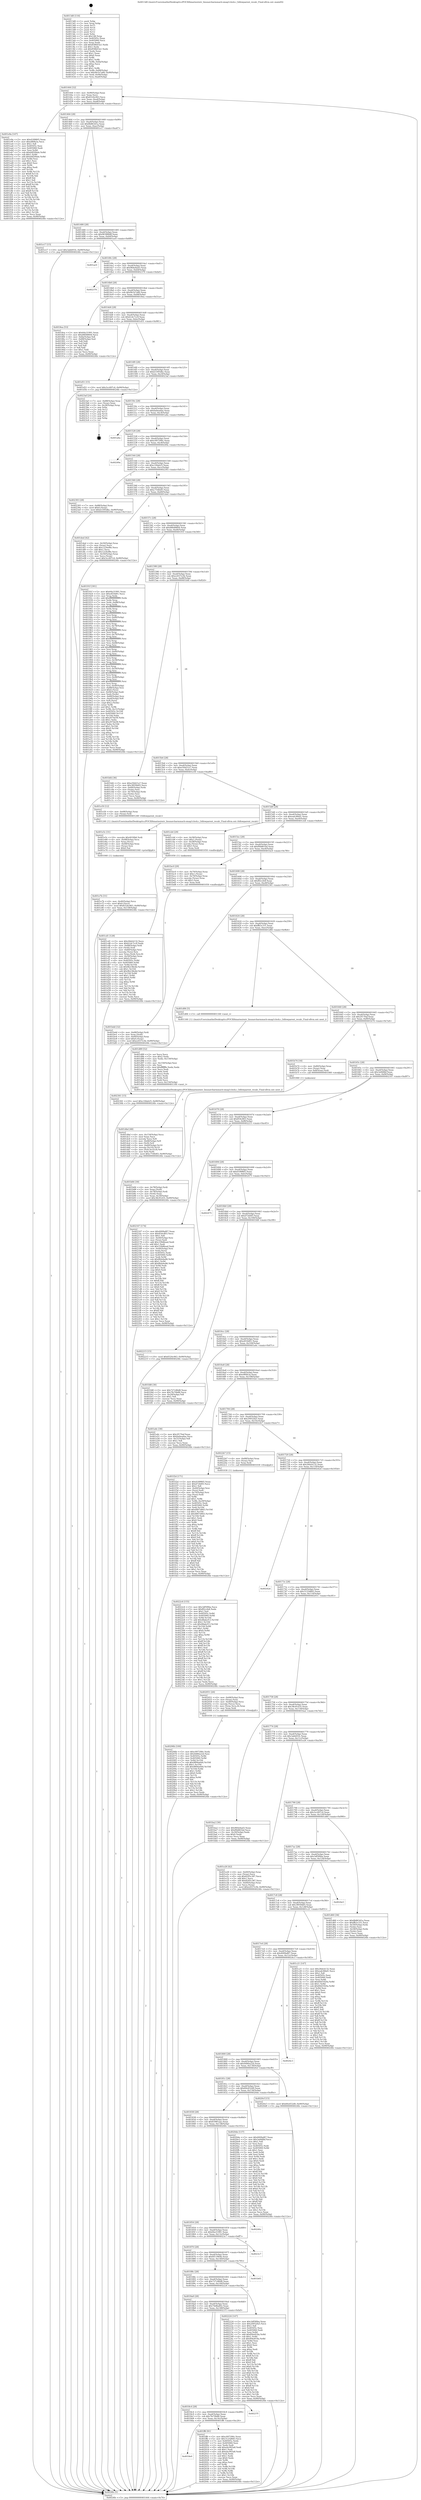 digraph "0x4013d0" {
  label = "0x4013d0 (/mnt/c/Users/mathe/Desktop/tcc/POCII/binaries/extr_linuxarcharmmach-omap1clock.c_followparent_recalc_Final-ollvm.out::main(0))"
  labelloc = "t"
  node[shape=record]

  Entry [label="",width=0.3,height=0.3,shape=circle,fillcolor=black,style=filled]
  "0x401444" [label="{
     0x401444 [32]\l
     | [instrs]\l
     &nbsp;&nbsp;0x401444 \<+6\>: mov -0x90(%rbp),%eax\l
     &nbsp;&nbsp;0x40144a \<+2\>: mov %eax,%ecx\l
     &nbsp;&nbsp;0x40144c \<+6\>: sub $0x8324c063,%ecx\l
     &nbsp;&nbsp;0x401452 \<+6\>: mov %eax,-0xa4(%rbp)\l
     &nbsp;&nbsp;0x401458 \<+6\>: mov %ecx,-0xa8(%rbp)\l
     &nbsp;&nbsp;0x40145e \<+6\>: je 0000000000401e9a \<main+0xaca\>\l
  }"]
  "0x401e9a" [label="{
     0x401e9a [147]\l
     | [instrs]\l
     &nbsp;&nbsp;0x401e9a \<+5\>: mov $0xd189805,%eax\l
     &nbsp;&nbsp;0x401e9f \<+5\>: mov $0xef60b3a,%ecx\l
     &nbsp;&nbsp;0x401ea4 \<+2\>: mov $0x1,%dl\l
     &nbsp;&nbsp;0x401ea6 \<+7\>: mov 0x40505c,%esi\l
     &nbsp;&nbsp;0x401ead \<+7\>: mov 0x405060,%edi\l
     &nbsp;&nbsp;0x401eb4 \<+3\>: mov %esi,%r8d\l
     &nbsp;&nbsp;0x401eb7 \<+7\>: sub $0xb4f20bde,%r8d\l
     &nbsp;&nbsp;0x401ebe \<+4\>: sub $0x1,%r8d\l
     &nbsp;&nbsp;0x401ec2 \<+7\>: add $0xb4f20bde,%r8d\l
     &nbsp;&nbsp;0x401ec9 \<+4\>: imul %r8d,%esi\l
     &nbsp;&nbsp;0x401ecd \<+3\>: and $0x1,%esi\l
     &nbsp;&nbsp;0x401ed0 \<+3\>: cmp $0x0,%esi\l
     &nbsp;&nbsp;0x401ed3 \<+4\>: sete %r9b\l
     &nbsp;&nbsp;0x401ed7 \<+3\>: cmp $0xa,%edi\l
     &nbsp;&nbsp;0x401eda \<+4\>: setl %r10b\l
     &nbsp;&nbsp;0x401ede \<+3\>: mov %r9b,%r11b\l
     &nbsp;&nbsp;0x401ee1 \<+4\>: xor $0xff,%r11b\l
     &nbsp;&nbsp;0x401ee5 \<+3\>: mov %r10b,%bl\l
     &nbsp;&nbsp;0x401ee8 \<+3\>: xor $0xff,%bl\l
     &nbsp;&nbsp;0x401eeb \<+3\>: xor $0x1,%dl\l
     &nbsp;&nbsp;0x401eee \<+3\>: mov %r11b,%r14b\l
     &nbsp;&nbsp;0x401ef1 \<+4\>: and $0xff,%r14b\l
     &nbsp;&nbsp;0x401ef5 \<+3\>: and %dl,%r9b\l
     &nbsp;&nbsp;0x401ef8 \<+3\>: mov %bl,%r15b\l
     &nbsp;&nbsp;0x401efb \<+4\>: and $0xff,%r15b\l
     &nbsp;&nbsp;0x401eff \<+3\>: and %dl,%r10b\l
     &nbsp;&nbsp;0x401f02 \<+3\>: or %r9b,%r14b\l
     &nbsp;&nbsp;0x401f05 \<+3\>: or %r10b,%r15b\l
     &nbsp;&nbsp;0x401f08 \<+3\>: xor %r15b,%r14b\l
     &nbsp;&nbsp;0x401f0b \<+3\>: or %bl,%r11b\l
     &nbsp;&nbsp;0x401f0e \<+4\>: xor $0xff,%r11b\l
     &nbsp;&nbsp;0x401f12 \<+3\>: or $0x1,%dl\l
     &nbsp;&nbsp;0x401f15 \<+3\>: and %dl,%r11b\l
     &nbsp;&nbsp;0x401f18 \<+3\>: or %r11b,%r14b\l
     &nbsp;&nbsp;0x401f1b \<+4\>: test $0x1,%r14b\l
     &nbsp;&nbsp;0x401f1f \<+3\>: cmovne %ecx,%eax\l
     &nbsp;&nbsp;0x401f22 \<+6\>: mov %eax,-0x90(%rbp)\l
     &nbsp;&nbsp;0x401f28 \<+5\>: jmp 00000000004024fe \<main+0x112e\>\l
  }"]
  "0x401464" [label="{
     0x401464 [28]\l
     | [instrs]\l
     &nbsp;&nbsp;0x401464 \<+5\>: jmp 0000000000401469 \<main+0x99\>\l
     &nbsp;&nbsp;0x401469 \<+6\>: mov -0xa4(%rbp),%eax\l
     &nbsp;&nbsp;0x40146f \<+5\>: sub $0x8b863d1a,%eax\l
     &nbsp;&nbsp;0x401474 \<+6\>: mov %eax,-0xac(%rbp)\l
     &nbsp;&nbsp;0x40147a \<+6\>: je 0000000000401e17 \<main+0xa47\>\l
  }"]
  Exit [label="",width=0.3,height=0.3,shape=circle,fillcolor=black,style=filled,peripheries=2]
  "0x401e17" [label="{
     0x401e17 [15]\l
     | [instrs]\l
     &nbsp;&nbsp;0x401e17 \<+10\>: movl $0x3abb91fc,-0x90(%rbp)\l
     &nbsp;&nbsp;0x401e21 \<+5\>: jmp 00000000004024fe \<main+0x112e\>\l
  }"]
  "0x401480" [label="{
     0x401480 [28]\l
     | [instrs]\l
     &nbsp;&nbsp;0x401480 \<+5\>: jmp 0000000000401485 \<main+0xb5\>\l
     &nbsp;&nbsp;0x401485 \<+6\>: mov -0xa4(%rbp),%eax\l
     &nbsp;&nbsp;0x40148b \<+5\>: sub $0x96388b8f,%eax\l
     &nbsp;&nbsp;0x401490 \<+6\>: mov %eax,-0xb0(%rbp)\l
     &nbsp;&nbsp;0x401496 \<+6\>: je 0000000000401ac0 \<main+0x6f0\>\l
  }"]
  "0x4022c6" [label="{
     0x4022c6 [155]\l
     | [instrs]\l
     &nbsp;&nbsp;0x4022c6 \<+5\>: mov $0x3df5f0ba,%ecx\l
     &nbsp;&nbsp;0x4022cb \<+5\>: mov $0xff2ccfe8,%edx\l
     &nbsp;&nbsp;0x4022d0 \<+3\>: mov $0x1,%sil\l
     &nbsp;&nbsp;0x4022d3 \<+8\>: mov 0x40505c,%r8d\l
     &nbsp;&nbsp;0x4022db \<+8\>: mov 0x405060,%r9d\l
     &nbsp;&nbsp;0x4022e3 \<+3\>: mov %r8d,%r10d\l
     &nbsp;&nbsp;0x4022e6 \<+7\>: add $0x48abcf13,%r10d\l
     &nbsp;&nbsp;0x4022ed \<+4\>: sub $0x1,%r10d\l
     &nbsp;&nbsp;0x4022f1 \<+7\>: sub $0x48abcf13,%r10d\l
     &nbsp;&nbsp;0x4022f8 \<+4\>: imul %r10d,%r8d\l
     &nbsp;&nbsp;0x4022fc \<+4\>: and $0x1,%r8d\l
     &nbsp;&nbsp;0x402300 \<+4\>: cmp $0x0,%r8d\l
     &nbsp;&nbsp;0x402304 \<+4\>: sete %r11b\l
     &nbsp;&nbsp;0x402308 \<+4\>: cmp $0xa,%r9d\l
     &nbsp;&nbsp;0x40230c \<+3\>: setl %bl\l
     &nbsp;&nbsp;0x40230f \<+3\>: mov %r11b,%r14b\l
     &nbsp;&nbsp;0x402312 \<+4\>: xor $0xff,%r14b\l
     &nbsp;&nbsp;0x402316 \<+3\>: mov %bl,%r15b\l
     &nbsp;&nbsp;0x402319 \<+4\>: xor $0xff,%r15b\l
     &nbsp;&nbsp;0x40231d \<+4\>: xor $0x1,%sil\l
     &nbsp;&nbsp;0x402321 \<+3\>: mov %r14b,%r12b\l
     &nbsp;&nbsp;0x402324 \<+4\>: and $0xff,%r12b\l
     &nbsp;&nbsp;0x402328 \<+3\>: and %sil,%r11b\l
     &nbsp;&nbsp;0x40232b \<+3\>: mov %r15b,%r13b\l
     &nbsp;&nbsp;0x40232e \<+4\>: and $0xff,%r13b\l
     &nbsp;&nbsp;0x402332 \<+3\>: and %sil,%bl\l
     &nbsp;&nbsp;0x402335 \<+3\>: or %r11b,%r12b\l
     &nbsp;&nbsp;0x402338 \<+3\>: or %bl,%r13b\l
     &nbsp;&nbsp;0x40233b \<+3\>: xor %r13b,%r12b\l
     &nbsp;&nbsp;0x40233e \<+3\>: or %r15b,%r14b\l
     &nbsp;&nbsp;0x402341 \<+4\>: xor $0xff,%r14b\l
     &nbsp;&nbsp;0x402345 \<+4\>: or $0x1,%sil\l
     &nbsp;&nbsp;0x402349 \<+3\>: and %sil,%r14b\l
     &nbsp;&nbsp;0x40234c \<+3\>: or %r14b,%r12b\l
     &nbsp;&nbsp;0x40234f \<+4\>: test $0x1,%r12b\l
     &nbsp;&nbsp;0x402353 \<+3\>: cmovne %edx,%ecx\l
     &nbsp;&nbsp;0x402356 \<+6\>: mov %ecx,-0x90(%rbp)\l
     &nbsp;&nbsp;0x40235c \<+5\>: jmp 00000000004024fe \<main+0x112e\>\l
  }"]
  "0x401ac0" [label="{
     0x401ac0\l
  }", style=dashed]
  "0x40149c" [label="{
     0x40149c [28]\l
     | [instrs]\l
     &nbsp;&nbsp;0x40149c \<+5\>: jmp 00000000004014a1 \<main+0xd1\>\l
     &nbsp;&nbsp;0x4014a1 \<+6\>: mov -0xa4(%rbp),%eax\l
     &nbsp;&nbsp;0x4014a7 \<+5\>: sub $0x964e6ad3,%eax\l
     &nbsp;&nbsp;0x4014ac \<+6\>: mov %eax,-0xb4(%rbp)\l
     &nbsp;&nbsp;0x4014b2 \<+6\>: je 0000000000402370 \<main+0xfa0\>\l
  }"]
  "0x40206b" [label="{
     0x40206b [100]\l
     | [instrs]\l
     &nbsp;&nbsp;0x40206b \<+5\>: mov $0xc097290c,%edx\l
     &nbsp;&nbsp;0x402070 \<+5\>: mov $0x4480a22d,%esi\l
     &nbsp;&nbsp;0x402075 \<+8\>: mov 0x40505c,%r8d\l
     &nbsp;&nbsp;0x40207d \<+8\>: mov 0x405060,%r9d\l
     &nbsp;&nbsp;0x402085 \<+3\>: mov %r8d,%r10d\l
     &nbsp;&nbsp;0x402088 \<+7\>: sub $0x9894a644,%r10d\l
     &nbsp;&nbsp;0x40208f \<+4\>: sub $0x1,%r10d\l
     &nbsp;&nbsp;0x402093 \<+7\>: add $0x9894a644,%r10d\l
     &nbsp;&nbsp;0x40209a \<+4\>: imul %r10d,%r8d\l
     &nbsp;&nbsp;0x40209e \<+4\>: and $0x1,%r8d\l
     &nbsp;&nbsp;0x4020a2 \<+4\>: cmp $0x0,%r8d\l
     &nbsp;&nbsp;0x4020a6 \<+4\>: sete %r11b\l
     &nbsp;&nbsp;0x4020aa \<+4\>: cmp $0xa,%r9d\l
     &nbsp;&nbsp;0x4020ae \<+3\>: setl %bl\l
     &nbsp;&nbsp;0x4020b1 \<+3\>: mov %r11b,%r14b\l
     &nbsp;&nbsp;0x4020b4 \<+3\>: and %bl,%r14b\l
     &nbsp;&nbsp;0x4020b7 \<+3\>: xor %bl,%r11b\l
     &nbsp;&nbsp;0x4020ba \<+3\>: or %r11b,%r14b\l
     &nbsp;&nbsp;0x4020bd \<+4\>: test $0x1,%r14b\l
     &nbsp;&nbsp;0x4020c1 \<+3\>: cmovne %esi,%edx\l
     &nbsp;&nbsp;0x4020c4 \<+6\>: mov %edx,-0x90(%rbp)\l
     &nbsp;&nbsp;0x4020ca \<+5\>: jmp 00000000004024fe \<main+0x112e\>\l
  }"]
  "0x402370" [label="{
     0x402370\l
  }", style=dashed]
  "0x4014b8" [label="{
     0x4014b8 [28]\l
     | [instrs]\l
     &nbsp;&nbsp;0x4014b8 \<+5\>: jmp 00000000004014bd \<main+0xed\>\l
     &nbsp;&nbsp;0x4014bd \<+6\>: mov -0xa4(%rbp),%eax\l
     &nbsp;&nbsp;0x4014c3 \<+5\>: sub $0x9b1b7a80,%eax\l
     &nbsp;&nbsp;0x4014c8 \<+6\>: mov %eax,-0xb8(%rbp)\l
     &nbsp;&nbsp;0x4014ce \<+6\>: je 00000000004018ea \<main+0x51a\>\l
  }"]
  "0x4018e0" [label="{
     0x4018e0\l
  }", style=dashed]
  "0x4018ea" [label="{
     0x4018ea [53]\l
     | [instrs]\l
     &nbsp;&nbsp;0x4018ea \<+5\>: mov $0x64a31991,%eax\l
     &nbsp;&nbsp;0x4018ef \<+5\>: mov $0xd6648604,%ecx\l
     &nbsp;&nbsp;0x4018f4 \<+6\>: mov -0x8a(%rbp),%dl\l
     &nbsp;&nbsp;0x4018fa \<+7\>: mov -0x89(%rbp),%sil\l
     &nbsp;&nbsp;0x401901 \<+3\>: mov %dl,%dil\l
     &nbsp;&nbsp;0x401904 \<+3\>: and %sil,%dil\l
     &nbsp;&nbsp;0x401907 \<+3\>: xor %sil,%dl\l
     &nbsp;&nbsp;0x40190a \<+3\>: or %dl,%dil\l
     &nbsp;&nbsp;0x40190d \<+4\>: test $0x1,%dil\l
     &nbsp;&nbsp;0x401911 \<+3\>: cmovne %ecx,%eax\l
     &nbsp;&nbsp;0x401914 \<+6\>: mov %eax,-0x90(%rbp)\l
     &nbsp;&nbsp;0x40191a \<+5\>: jmp 00000000004024fe \<main+0x112e\>\l
  }"]
  "0x4014d4" [label="{
     0x4014d4 [28]\l
     | [instrs]\l
     &nbsp;&nbsp;0x4014d4 \<+5\>: jmp 00000000004014d9 \<main+0x109\>\l
     &nbsp;&nbsp;0x4014d9 \<+6\>: mov -0xa4(%rbp),%eax\l
     &nbsp;&nbsp;0x4014df \<+5\>: sub $0xb1dc7cc9,%eax\l
     &nbsp;&nbsp;0x4014e4 \<+6\>: mov %eax,-0xbc(%rbp)\l
     &nbsp;&nbsp;0x4014ea \<+6\>: je 0000000000401d51 \<main+0x981\>\l
  }"]
  "0x4024fe" [label="{
     0x4024fe [5]\l
     | [instrs]\l
     &nbsp;&nbsp;0x4024fe \<+5\>: jmp 0000000000401444 \<main+0x74\>\l
  }"]
  "0x4013d0" [label="{
     0x4013d0 [116]\l
     | [instrs]\l
     &nbsp;&nbsp;0x4013d0 \<+1\>: push %rbp\l
     &nbsp;&nbsp;0x4013d1 \<+3\>: mov %rsp,%rbp\l
     &nbsp;&nbsp;0x4013d4 \<+2\>: push %r15\l
     &nbsp;&nbsp;0x4013d6 \<+2\>: push %r14\l
     &nbsp;&nbsp;0x4013d8 \<+2\>: push %r13\l
     &nbsp;&nbsp;0x4013da \<+2\>: push %r12\l
     &nbsp;&nbsp;0x4013dc \<+1\>: push %rbx\l
     &nbsp;&nbsp;0x4013dd \<+7\>: sub $0x148,%rsp\l
     &nbsp;&nbsp;0x4013e4 \<+7\>: mov 0x40505c,%eax\l
     &nbsp;&nbsp;0x4013eb \<+7\>: mov 0x405060,%ecx\l
     &nbsp;&nbsp;0x4013f2 \<+2\>: mov %eax,%edx\l
     &nbsp;&nbsp;0x4013f4 \<+6\>: add $0x858b03a1,%edx\l
     &nbsp;&nbsp;0x4013fa \<+3\>: sub $0x1,%edx\l
     &nbsp;&nbsp;0x4013fd \<+6\>: sub $0x858b03a1,%edx\l
     &nbsp;&nbsp;0x401403 \<+3\>: imul %edx,%eax\l
     &nbsp;&nbsp;0x401406 \<+3\>: and $0x1,%eax\l
     &nbsp;&nbsp;0x401409 \<+3\>: cmp $0x0,%eax\l
     &nbsp;&nbsp;0x40140c \<+4\>: sete %r8b\l
     &nbsp;&nbsp;0x401410 \<+4\>: and $0x1,%r8b\l
     &nbsp;&nbsp;0x401414 \<+7\>: mov %r8b,-0x8a(%rbp)\l
     &nbsp;&nbsp;0x40141b \<+3\>: cmp $0xa,%ecx\l
     &nbsp;&nbsp;0x40141e \<+4\>: setl %r8b\l
     &nbsp;&nbsp;0x401422 \<+4\>: and $0x1,%r8b\l
     &nbsp;&nbsp;0x401426 \<+7\>: mov %r8b,-0x89(%rbp)\l
     &nbsp;&nbsp;0x40142d \<+10\>: movl $0x9b1b7a80,-0x90(%rbp)\l
     &nbsp;&nbsp;0x401437 \<+6\>: mov %edi,-0x94(%rbp)\l
     &nbsp;&nbsp;0x40143d \<+7\>: mov %rsi,-0xa0(%rbp)\l
  }"]
  "0x401ff6" [label="{
     0x401ff6 [91]\l
     | [instrs]\l
     &nbsp;&nbsp;0x401ff6 \<+5\>: mov $0xc097290c,%eax\l
     &nbsp;&nbsp;0x401ffb \<+5\>: mov $0x3125d683,%ecx\l
     &nbsp;&nbsp;0x402000 \<+7\>: mov 0x40505c,%edx\l
     &nbsp;&nbsp;0x402007 \<+7\>: mov 0x405060,%esi\l
     &nbsp;&nbsp;0x40200e \<+2\>: mov %edx,%edi\l
     &nbsp;&nbsp;0x402010 \<+6\>: add $0xebc993a8,%edi\l
     &nbsp;&nbsp;0x402016 \<+3\>: sub $0x1,%edi\l
     &nbsp;&nbsp;0x402019 \<+6\>: sub $0xebc993a8,%edi\l
     &nbsp;&nbsp;0x40201f \<+3\>: imul %edi,%edx\l
     &nbsp;&nbsp;0x402022 \<+3\>: and $0x1,%edx\l
     &nbsp;&nbsp;0x402025 \<+3\>: cmp $0x0,%edx\l
     &nbsp;&nbsp;0x402028 \<+4\>: sete %r8b\l
     &nbsp;&nbsp;0x40202c \<+3\>: cmp $0xa,%esi\l
     &nbsp;&nbsp;0x40202f \<+4\>: setl %r9b\l
     &nbsp;&nbsp;0x402033 \<+3\>: mov %r8b,%r10b\l
     &nbsp;&nbsp;0x402036 \<+3\>: and %r9b,%r10b\l
     &nbsp;&nbsp;0x402039 \<+3\>: xor %r9b,%r8b\l
     &nbsp;&nbsp;0x40203c \<+3\>: or %r8b,%r10b\l
     &nbsp;&nbsp;0x40203f \<+4\>: test $0x1,%r10b\l
     &nbsp;&nbsp;0x402043 \<+3\>: cmovne %ecx,%eax\l
     &nbsp;&nbsp;0x402046 \<+6\>: mov %eax,-0x90(%rbp)\l
     &nbsp;&nbsp;0x40204c \<+5\>: jmp 00000000004024fe \<main+0x112e\>\l
  }"]
  "0x401d51" [label="{
     0x401d51 [15]\l
     | [instrs]\l
     &nbsp;&nbsp;0x401d51 \<+10\>: movl $0x3cc497c4,-0x90(%rbp)\l
     &nbsp;&nbsp;0x401d5b \<+5\>: jmp 00000000004024fe \<main+0x112e\>\l
  }"]
  "0x4014f0" [label="{
     0x4014f0 [28]\l
     | [instrs]\l
     &nbsp;&nbsp;0x4014f0 \<+5\>: jmp 00000000004014f5 \<main+0x125\>\l
     &nbsp;&nbsp;0x4014f5 \<+6\>: mov -0xa4(%rbp),%eax\l
     &nbsp;&nbsp;0x4014fb \<+5\>: sub $0xb3395dbc,%eax\l
     &nbsp;&nbsp;0x401500 \<+6\>: mov %eax,-0xc0(%rbp)\l
     &nbsp;&nbsp;0x401506 \<+6\>: je 00000000004023af \<main+0xfdf\>\l
  }"]
  "0x4018c4" [label="{
     0x4018c4 [28]\l
     | [instrs]\l
     &nbsp;&nbsp;0x4018c4 \<+5\>: jmp 00000000004018c9 \<main+0x4f9\>\l
     &nbsp;&nbsp;0x4018c9 \<+6\>: mov -0xa4(%rbp),%eax\l
     &nbsp;&nbsp;0x4018cf \<+5\>: sub $0x7fe70b88,%eax\l
     &nbsp;&nbsp;0x4018d4 \<+6\>: mov %eax,-0x14c(%rbp)\l
     &nbsp;&nbsp;0x4018da \<+6\>: je 0000000000401ff6 \<main+0xc26\>\l
  }"]
  "0x4023af" [label="{
     0x4023af [24]\l
     | [instrs]\l
     &nbsp;&nbsp;0x4023af \<+7\>: mov -0x88(%rbp),%rax\l
     &nbsp;&nbsp;0x4023b6 \<+2\>: mov (%rax),%eax\l
     &nbsp;&nbsp;0x4023b8 \<+4\>: lea -0x28(%rbp),%rsp\l
     &nbsp;&nbsp;0x4023bc \<+1\>: pop %rbx\l
     &nbsp;&nbsp;0x4023bd \<+2\>: pop %r12\l
     &nbsp;&nbsp;0x4023bf \<+2\>: pop %r13\l
     &nbsp;&nbsp;0x4023c1 \<+2\>: pop %r14\l
     &nbsp;&nbsp;0x4023c3 \<+2\>: pop %r15\l
     &nbsp;&nbsp;0x4023c5 \<+1\>: pop %rbp\l
     &nbsp;&nbsp;0x4023c6 \<+1\>: ret\l
  }"]
  "0x40150c" [label="{
     0x40150c [28]\l
     | [instrs]\l
     &nbsp;&nbsp;0x40150c \<+5\>: jmp 0000000000401511 \<main+0x141\>\l
     &nbsp;&nbsp;0x401511 \<+6\>: mov -0xa4(%rbp),%eax\l
     &nbsp;&nbsp;0x401517 \<+5\>: sub $0xba0eadae,%eax\l
     &nbsp;&nbsp;0x40151c \<+6\>: mov %eax,-0xc4(%rbp)\l
     &nbsp;&nbsp;0x401522 \<+6\>: je 0000000000401a6a \<main+0x69a\>\l
  }"]
  "0x40237f" [label="{
     0x40237f\l
  }", style=dashed]
  "0x401a6a" [label="{
     0x401a6a\l
  }", style=dashed]
  "0x401528" [label="{
     0x401528 [28]\l
     | [instrs]\l
     &nbsp;&nbsp;0x401528 \<+5\>: jmp 000000000040152d \<main+0x15d\>\l
     &nbsp;&nbsp;0x40152d \<+6\>: mov -0xa4(%rbp),%eax\l
     &nbsp;&nbsp;0x401533 \<+5\>: sub $0xc097290c,%eax\l
     &nbsp;&nbsp;0x401538 \<+6\>: mov %eax,-0xc8(%rbp)\l
     &nbsp;&nbsp;0x40153e \<+6\>: je 000000000040249a \<main+0x10ca\>\l
  }"]
  "0x4018a8" [label="{
     0x4018a8 [28]\l
     | [instrs]\l
     &nbsp;&nbsp;0x4018a8 \<+5\>: jmp 00000000004018ad \<main+0x4dd\>\l
     &nbsp;&nbsp;0x4018ad \<+6\>: mov -0xa4(%rbp),%eax\l
     &nbsp;&nbsp;0x4018b3 \<+5\>: sub $0x74d8ad02,%eax\l
     &nbsp;&nbsp;0x4018b8 \<+6\>: mov %eax,-0x148(%rbp)\l
     &nbsp;&nbsp;0x4018be \<+6\>: je 000000000040237f \<main+0xfaf\>\l
  }"]
  "0x40249a" [label="{
     0x40249a\l
  }", style=dashed]
  "0x401544" [label="{
     0x401544 [28]\l
     | [instrs]\l
     &nbsp;&nbsp;0x401544 \<+5\>: jmp 0000000000401549 \<main+0x179\>\l
     &nbsp;&nbsp;0x401549 \<+6\>: mov -0xa4(%rbp),%eax\l
     &nbsp;&nbsp;0x40154f \<+5\>: sub $0xc1fdab25,%eax\l
     &nbsp;&nbsp;0x401554 \<+6\>: mov %eax,-0xcc(%rbp)\l
     &nbsp;&nbsp;0x40155a \<+6\>: je 0000000000402393 \<main+0xfc3\>\l
  }"]
  "0x402224" [label="{
     0x402224 [147]\l
     | [instrs]\l
     &nbsp;&nbsp;0x402224 \<+5\>: mov $0x3df5f0ba,%eax\l
     &nbsp;&nbsp;0x402229 \<+5\>: mov $0x20052fa5,%ecx\l
     &nbsp;&nbsp;0x40222e \<+2\>: mov $0x1,%dl\l
     &nbsp;&nbsp;0x402230 \<+7\>: mov 0x40505c,%esi\l
     &nbsp;&nbsp;0x402237 \<+7\>: mov 0x405060,%edi\l
     &nbsp;&nbsp;0x40223e \<+3\>: mov %esi,%r8d\l
     &nbsp;&nbsp;0x402241 \<+7\>: add $0xf04e818a,%r8d\l
     &nbsp;&nbsp;0x402248 \<+4\>: sub $0x1,%r8d\l
     &nbsp;&nbsp;0x40224c \<+7\>: sub $0xf04e818a,%r8d\l
     &nbsp;&nbsp;0x402253 \<+4\>: imul %r8d,%esi\l
     &nbsp;&nbsp;0x402257 \<+3\>: and $0x1,%esi\l
     &nbsp;&nbsp;0x40225a \<+3\>: cmp $0x0,%esi\l
     &nbsp;&nbsp;0x40225d \<+4\>: sete %r9b\l
     &nbsp;&nbsp;0x402261 \<+3\>: cmp $0xa,%edi\l
     &nbsp;&nbsp;0x402264 \<+4\>: setl %r10b\l
     &nbsp;&nbsp;0x402268 \<+3\>: mov %r9b,%r11b\l
     &nbsp;&nbsp;0x40226b \<+4\>: xor $0xff,%r11b\l
     &nbsp;&nbsp;0x40226f \<+3\>: mov %r10b,%bl\l
     &nbsp;&nbsp;0x402272 \<+3\>: xor $0xff,%bl\l
     &nbsp;&nbsp;0x402275 \<+3\>: xor $0x0,%dl\l
     &nbsp;&nbsp;0x402278 \<+3\>: mov %r11b,%r14b\l
     &nbsp;&nbsp;0x40227b \<+4\>: and $0x0,%r14b\l
     &nbsp;&nbsp;0x40227f \<+3\>: and %dl,%r9b\l
     &nbsp;&nbsp;0x402282 \<+3\>: mov %bl,%r15b\l
     &nbsp;&nbsp;0x402285 \<+4\>: and $0x0,%r15b\l
     &nbsp;&nbsp;0x402289 \<+3\>: and %dl,%r10b\l
     &nbsp;&nbsp;0x40228c \<+3\>: or %r9b,%r14b\l
     &nbsp;&nbsp;0x40228f \<+3\>: or %r10b,%r15b\l
     &nbsp;&nbsp;0x402292 \<+3\>: xor %r15b,%r14b\l
     &nbsp;&nbsp;0x402295 \<+3\>: or %bl,%r11b\l
     &nbsp;&nbsp;0x402298 \<+4\>: xor $0xff,%r11b\l
     &nbsp;&nbsp;0x40229c \<+3\>: or $0x0,%dl\l
     &nbsp;&nbsp;0x40229f \<+3\>: and %dl,%r11b\l
     &nbsp;&nbsp;0x4022a2 \<+3\>: or %r11b,%r14b\l
     &nbsp;&nbsp;0x4022a5 \<+4\>: test $0x1,%r14b\l
     &nbsp;&nbsp;0x4022a9 \<+3\>: cmovne %ecx,%eax\l
     &nbsp;&nbsp;0x4022ac \<+6\>: mov %eax,-0x90(%rbp)\l
     &nbsp;&nbsp;0x4022b2 \<+5\>: jmp 00000000004024fe \<main+0x112e\>\l
  }"]
  "0x402393" [label="{
     0x402393 [28]\l
     | [instrs]\l
     &nbsp;&nbsp;0x402393 \<+7\>: mov -0x88(%rbp),%rax\l
     &nbsp;&nbsp;0x40239a \<+6\>: movl $0x0,(%rax)\l
     &nbsp;&nbsp;0x4023a0 \<+10\>: movl $0xb3395dbc,-0x90(%rbp)\l
     &nbsp;&nbsp;0x4023aa \<+5\>: jmp 00000000004024fe \<main+0x112e\>\l
  }"]
  "0x401560" [label="{
     0x401560 [28]\l
     | [instrs]\l
     &nbsp;&nbsp;0x401560 \<+5\>: jmp 0000000000401565 \<main+0x195\>\l
     &nbsp;&nbsp;0x401565 \<+6\>: mov -0xa4(%rbp),%eax\l
     &nbsp;&nbsp;0x40156b \<+5\>: sub $0xc754fe83,%eax\l
     &nbsp;&nbsp;0x401570 \<+6\>: mov %eax,-0xd0(%rbp)\l
     &nbsp;&nbsp;0x401576 \<+6\>: je 0000000000401ded \<main+0xa1d\>\l
  }"]
  "0x40188c" [label="{
     0x40188c [28]\l
     | [instrs]\l
     &nbsp;&nbsp;0x40188c \<+5\>: jmp 0000000000401891 \<main+0x4c1\>\l
     &nbsp;&nbsp;0x401891 \<+6\>: mov -0xa4(%rbp),%eax\l
     &nbsp;&nbsp;0x401897 \<+5\>: sub $0x727c86d8,%eax\l
     &nbsp;&nbsp;0x40189c \<+6\>: mov %eax,-0x144(%rbp)\l
     &nbsp;&nbsp;0x4018a2 \<+6\>: je 0000000000402224 \<main+0xe54\>\l
  }"]
  "0x401ded" [label="{
     0x401ded [42]\l
     | [instrs]\l
     &nbsp;&nbsp;0x401ded \<+4\>: mov -0x50(%rbp),%rax\l
     &nbsp;&nbsp;0x401df1 \<+2\>: mov (%rax),%ecx\l
     &nbsp;&nbsp;0x401df3 \<+6\>: add $0x1224ef8e,%ecx\l
     &nbsp;&nbsp;0x401df9 \<+3\>: add $0x1,%ecx\l
     &nbsp;&nbsp;0x401dfc \<+6\>: sub $0x1224ef8e,%ecx\l
     &nbsp;&nbsp;0x401e02 \<+4\>: mov -0x50(%rbp),%rax\l
     &nbsp;&nbsp;0x401e06 \<+2\>: mov %ecx,(%rax)\l
     &nbsp;&nbsp;0x401e08 \<+10\>: movl $0x3cc497c4,-0x90(%rbp)\l
     &nbsp;&nbsp;0x401e12 \<+5\>: jmp 00000000004024fe \<main+0x112e\>\l
  }"]
  "0x40157c" [label="{
     0x40157c [28]\l
     | [instrs]\l
     &nbsp;&nbsp;0x40157c \<+5\>: jmp 0000000000401581 \<main+0x1b1\>\l
     &nbsp;&nbsp;0x401581 \<+6\>: mov -0xa4(%rbp),%eax\l
     &nbsp;&nbsp;0x401587 \<+5\>: sub $0xd6648604,%eax\l
     &nbsp;&nbsp;0x40158c \<+6\>: mov %eax,-0xd4(%rbp)\l
     &nbsp;&nbsp;0x401592 \<+6\>: je 000000000040191f \<main+0x54f\>\l
  }"]
  "0x401b65" [label="{
     0x401b65\l
  }", style=dashed]
  "0x40191f" [label="{
     0x40191f [301]\l
     | [instrs]\l
     &nbsp;&nbsp;0x40191f \<+5\>: mov $0x64a31991,%eax\l
     &nbsp;&nbsp;0x401924 \<+5\>: mov $0xe816d01,%ecx\l
     &nbsp;&nbsp;0x401929 \<+3\>: mov %rsp,%rdx\l
     &nbsp;&nbsp;0x40192c \<+4\>: add $0xfffffffffffffff0,%rdx\l
     &nbsp;&nbsp;0x401930 \<+3\>: mov %rdx,%rsp\l
     &nbsp;&nbsp;0x401933 \<+7\>: mov %rdx,-0x88(%rbp)\l
     &nbsp;&nbsp;0x40193a \<+3\>: mov %rsp,%rdx\l
     &nbsp;&nbsp;0x40193d \<+4\>: add $0xfffffffffffffff0,%rdx\l
     &nbsp;&nbsp;0x401941 \<+3\>: mov %rdx,%rsp\l
     &nbsp;&nbsp;0x401944 \<+3\>: mov %rsp,%rsi\l
     &nbsp;&nbsp;0x401947 \<+4\>: add $0xfffffffffffffff0,%rsi\l
     &nbsp;&nbsp;0x40194b \<+3\>: mov %rsi,%rsp\l
     &nbsp;&nbsp;0x40194e \<+4\>: mov %rsi,-0x80(%rbp)\l
     &nbsp;&nbsp;0x401952 \<+3\>: mov %rsp,%rsi\l
     &nbsp;&nbsp;0x401955 \<+4\>: add $0xfffffffffffffff0,%rsi\l
     &nbsp;&nbsp;0x401959 \<+3\>: mov %rsi,%rsp\l
     &nbsp;&nbsp;0x40195c \<+4\>: mov %rsi,-0x78(%rbp)\l
     &nbsp;&nbsp;0x401960 \<+3\>: mov %rsp,%rsi\l
     &nbsp;&nbsp;0x401963 \<+4\>: add $0xfffffffffffffff0,%rsi\l
     &nbsp;&nbsp;0x401967 \<+3\>: mov %rsi,%rsp\l
     &nbsp;&nbsp;0x40196a \<+4\>: mov %rsi,-0x70(%rbp)\l
     &nbsp;&nbsp;0x40196e \<+3\>: mov %rsp,%rsi\l
     &nbsp;&nbsp;0x401971 \<+4\>: add $0xfffffffffffffff0,%rsi\l
     &nbsp;&nbsp;0x401975 \<+3\>: mov %rsi,%rsp\l
     &nbsp;&nbsp;0x401978 \<+4\>: mov %rsi,-0x68(%rbp)\l
     &nbsp;&nbsp;0x40197c \<+3\>: mov %rsp,%rsi\l
     &nbsp;&nbsp;0x40197f \<+4\>: add $0xfffffffffffffff0,%rsi\l
     &nbsp;&nbsp;0x401983 \<+3\>: mov %rsi,%rsp\l
     &nbsp;&nbsp;0x401986 \<+4\>: mov %rsi,-0x60(%rbp)\l
     &nbsp;&nbsp;0x40198a \<+3\>: mov %rsp,%rsi\l
     &nbsp;&nbsp;0x40198d \<+4\>: add $0xfffffffffffffff0,%rsi\l
     &nbsp;&nbsp;0x401991 \<+3\>: mov %rsi,%rsp\l
     &nbsp;&nbsp;0x401994 \<+4\>: mov %rsi,-0x58(%rbp)\l
     &nbsp;&nbsp;0x401998 \<+3\>: mov %rsp,%rsi\l
     &nbsp;&nbsp;0x40199b \<+4\>: add $0xfffffffffffffff0,%rsi\l
     &nbsp;&nbsp;0x40199f \<+3\>: mov %rsi,%rsp\l
     &nbsp;&nbsp;0x4019a2 \<+4\>: mov %rsi,-0x50(%rbp)\l
     &nbsp;&nbsp;0x4019a6 \<+3\>: mov %rsp,%rsi\l
     &nbsp;&nbsp;0x4019a9 \<+4\>: add $0xfffffffffffffff0,%rsi\l
     &nbsp;&nbsp;0x4019ad \<+3\>: mov %rsi,%rsp\l
     &nbsp;&nbsp;0x4019b0 \<+4\>: mov %rsi,-0x48(%rbp)\l
     &nbsp;&nbsp;0x4019b4 \<+3\>: mov %rsp,%rsi\l
     &nbsp;&nbsp;0x4019b7 \<+4\>: add $0xfffffffffffffff0,%rsi\l
     &nbsp;&nbsp;0x4019bb \<+3\>: mov %rsi,%rsp\l
     &nbsp;&nbsp;0x4019be \<+4\>: mov %rsi,-0x40(%rbp)\l
     &nbsp;&nbsp;0x4019c2 \<+7\>: mov -0x88(%rbp),%rsi\l
     &nbsp;&nbsp;0x4019c9 \<+6\>: movl $0x0,(%rsi)\l
     &nbsp;&nbsp;0x4019cf \<+6\>: mov -0x94(%rbp),%edi\l
     &nbsp;&nbsp;0x4019d5 \<+2\>: mov %edi,(%rdx)\l
     &nbsp;&nbsp;0x4019d7 \<+4\>: mov -0x80(%rbp),%rsi\l
     &nbsp;&nbsp;0x4019db \<+7\>: mov -0xa0(%rbp),%r8\l
     &nbsp;&nbsp;0x4019e2 \<+3\>: mov %r8,(%rsi)\l
     &nbsp;&nbsp;0x4019e5 \<+3\>: cmpl $0x2,(%rdx)\l
     &nbsp;&nbsp;0x4019e8 \<+4\>: setne %r9b\l
     &nbsp;&nbsp;0x4019ec \<+4\>: and $0x1,%r9b\l
     &nbsp;&nbsp;0x4019f0 \<+4\>: mov %r9b,-0x31(%rbp)\l
     &nbsp;&nbsp;0x4019f4 \<+8\>: mov 0x40505c,%r10d\l
     &nbsp;&nbsp;0x4019fc \<+8\>: mov 0x405060,%r11d\l
     &nbsp;&nbsp;0x401a04 \<+3\>: mov %r10d,%ebx\l
     &nbsp;&nbsp;0x401a07 \<+6\>: sub $0x207da58,%ebx\l
     &nbsp;&nbsp;0x401a0d \<+3\>: sub $0x1,%ebx\l
     &nbsp;&nbsp;0x401a10 \<+6\>: add $0x207da58,%ebx\l
     &nbsp;&nbsp;0x401a16 \<+4\>: imul %ebx,%r10d\l
     &nbsp;&nbsp;0x401a1a \<+4\>: and $0x1,%r10d\l
     &nbsp;&nbsp;0x401a1e \<+4\>: cmp $0x0,%r10d\l
     &nbsp;&nbsp;0x401a22 \<+4\>: sete %r9b\l
     &nbsp;&nbsp;0x401a26 \<+4\>: cmp $0xa,%r11d\l
     &nbsp;&nbsp;0x401a2a \<+4\>: setl %r14b\l
     &nbsp;&nbsp;0x401a2e \<+3\>: mov %r9b,%r15b\l
     &nbsp;&nbsp;0x401a31 \<+3\>: and %r14b,%r15b\l
     &nbsp;&nbsp;0x401a34 \<+3\>: xor %r14b,%r9b\l
     &nbsp;&nbsp;0x401a37 \<+3\>: or %r9b,%r15b\l
     &nbsp;&nbsp;0x401a3a \<+4\>: test $0x1,%r15b\l
     &nbsp;&nbsp;0x401a3e \<+3\>: cmovne %ecx,%eax\l
     &nbsp;&nbsp;0x401a41 \<+6\>: mov %eax,-0x90(%rbp)\l
     &nbsp;&nbsp;0x401a47 \<+5\>: jmp 00000000004024fe \<main+0x112e\>\l
  }"]
  "0x401598" [label="{
     0x401598 [28]\l
     | [instrs]\l
     &nbsp;&nbsp;0x401598 \<+5\>: jmp 000000000040159d \<main+0x1cd\>\l
     &nbsp;&nbsp;0x40159d \<+6\>: mov -0xa4(%rbp),%eax\l
     &nbsp;&nbsp;0x4015a3 \<+5\>: sub $0xe2037e3b,%eax\l
     &nbsp;&nbsp;0x4015a8 \<+6\>: mov %eax,-0xd8(%rbp)\l
     &nbsp;&nbsp;0x4015ae \<+6\>: je 0000000000401bfd \<main+0x82d\>\l
  }"]
  "0x401870" [label="{
     0x401870 [28]\l
     | [instrs]\l
     &nbsp;&nbsp;0x401870 \<+5\>: jmp 0000000000401875 \<main+0x4a5\>\l
     &nbsp;&nbsp;0x401875 \<+6\>: mov -0xa4(%rbp),%eax\l
     &nbsp;&nbsp;0x40187b \<+5\>: sub $0x6f11964b,%eax\l
     &nbsp;&nbsp;0x401880 \<+6\>: mov %eax,-0x140(%rbp)\l
     &nbsp;&nbsp;0x401886 \<+6\>: je 0000000000401b65 \<main+0x795\>\l
  }"]
  "0x4023c7" [label="{
     0x4023c7\l
  }", style=dashed]
  "0x401bfd" [label="{
     0x401bfd [36]\l
     | [instrs]\l
     &nbsp;&nbsp;0x401bfd \<+5\>: mov $0xe50d21a7,%eax\l
     &nbsp;&nbsp;0x401c02 \<+5\>: mov $0x3f059d05,%ecx\l
     &nbsp;&nbsp;0x401c07 \<+4\>: mov -0x60(%rbp),%rdx\l
     &nbsp;&nbsp;0x401c0b \<+2\>: mov (%rdx),%esi\l
     &nbsp;&nbsp;0x401c0d \<+4\>: mov -0x70(%rbp),%rdx\l
     &nbsp;&nbsp;0x401c11 \<+2\>: cmp (%rdx),%esi\l
     &nbsp;&nbsp;0x401c13 \<+3\>: cmovl %ecx,%eax\l
     &nbsp;&nbsp;0x401c16 \<+6\>: mov %eax,-0x90(%rbp)\l
     &nbsp;&nbsp;0x401c1c \<+5\>: jmp 00000000004024fe \<main+0x112e\>\l
  }"]
  "0x4015b4" [label="{
     0x4015b4 [28]\l
     | [instrs]\l
     &nbsp;&nbsp;0x4015b4 \<+5\>: jmp 00000000004015b9 \<main+0x1e9\>\l
     &nbsp;&nbsp;0x4015b9 \<+6\>: mov -0xa4(%rbp),%eax\l
     &nbsp;&nbsp;0x4015bf \<+5\>: sub $0xe50d21a7,%eax\l
     &nbsp;&nbsp;0x4015c4 \<+6\>: mov %eax,-0xdc(%rbp)\l
     &nbsp;&nbsp;0x4015ca \<+6\>: je 0000000000401e50 \<main+0xa80\>\l
  }"]
  "0x401854" [label="{
     0x401854 [28]\l
     | [instrs]\l
     &nbsp;&nbsp;0x401854 \<+5\>: jmp 0000000000401859 \<main+0x489\>\l
     &nbsp;&nbsp;0x401859 \<+6\>: mov -0xa4(%rbp),%eax\l
     &nbsp;&nbsp;0x40185f \<+5\>: sub $0x64a31991,%eax\l
     &nbsp;&nbsp;0x401864 \<+6\>: mov %eax,-0x13c(%rbp)\l
     &nbsp;&nbsp;0x40186a \<+6\>: je 00000000004023c7 \<main+0xff7\>\l
  }"]
  "0x401e50" [label="{
     0x401e50 [12]\l
     | [instrs]\l
     &nbsp;&nbsp;0x401e50 \<+4\>: mov -0x68(%rbp),%rax\l
     &nbsp;&nbsp;0x401e54 \<+3\>: mov (%rax),%rdi\l
     &nbsp;&nbsp;0x401e57 \<+5\>: call 0000000000401240 \<followparent_recalc\>\l
     | [calls]\l
     &nbsp;&nbsp;0x401240 \{1\} (/mnt/c/Users/mathe/Desktop/tcc/POCII/binaries/extr_linuxarcharmmach-omap1clock.c_followparent_recalc_Final-ollvm.out::followparent_recalc)\l
  }"]
  "0x4015d0" [label="{
     0x4015d0 [28]\l
     | [instrs]\l
     &nbsp;&nbsp;0x4015d0 \<+5\>: jmp 00000000004015d5 \<main+0x205\>\l
     &nbsp;&nbsp;0x4015d5 \<+6\>: mov -0xa4(%rbp),%eax\l
     &nbsp;&nbsp;0x4015db \<+5\>: sub $0xeab36bd1,%eax\l
     &nbsp;&nbsp;0x4015e0 \<+6\>: mov %eax,-0xe0(%rbp)\l
     &nbsp;&nbsp;0x4015e6 \<+6\>: je 0000000000401cb4 \<main+0x8e4\>\l
  }"]
  "0x40240c" [label="{
     0x40240c\l
  }", style=dashed]
  "0x401cb4" [label="{
     0x401cb4 [29]\l
     | [instrs]\l
     &nbsp;&nbsp;0x401cb4 \<+4\>: mov -0x58(%rbp),%rax\l
     &nbsp;&nbsp;0x401cb8 \<+6\>: movl $0x1,(%rax)\l
     &nbsp;&nbsp;0x401cbe \<+4\>: mov -0x58(%rbp),%rax\l
     &nbsp;&nbsp;0x401cc2 \<+3\>: movslq (%rax),%rax\l
     &nbsp;&nbsp;0x401cc5 \<+4\>: shl $0x3,%rax\l
     &nbsp;&nbsp;0x401cc9 \<+3\>: mov %rax,%rdi\l
     &nbsp;&nbsp;0x401ccc \<+5\>: call 0000000000401050 \<malloc@plt\>\l
     | [calls]\l
     &nbsp;&nbsp;0x401050 \{1\} (unknown)\l
  }"]
  "0x4015ec" [label="{
     0x4015ec [28]\l
     | [instrs]\l
     &nbsp;&nbsp;0x4015ec \<+5\>: jmp 00000000004015f1 \<main+0x221\>\l
     &nbsp;&nbsp;0x4015f1 \<+6\>: mov -0xa4(%rbp),%eax\l
     &nbsp;&nbsp;0x4015f7 \<+5\>: sub $0xf0b861bd,%eax\l
     &nbsp;&nbsp;0x4015fc \<+6\>: mov %eax,-0xe4(%rbp)\l
     &nbsp;&nbsp;0x401602 \<+6\>: je 0000000000401bc0 \<main+0x7f0\>\l
  }"]
  "0x401838" [label="{
     0x401838 [28]\l
     | [instrs]\l
     &nbsp;&nbsp;0x401838 \<+5\>: jmp 000000000040183d \<main+0x46d\>\l
     &nbsp;&nbsp;0x40183d \<+6\>: mov -0xa4(%rbp),%eax\l
     &nbsp;&nbsp;0x401843 \<+5\>: sub $0x63981aac,%eax\l
     &nbsp;&nbsp;0x401848 \<+6\>: mov %eax,-0x138(%rbp)\l
     &nbsp;&nbsp;0x40184e \<+6\>: je 000000000040240c \<main+0x103c\>\l
  }"]
  "0x401bc0" [label="{
     0x401bc0 [29]\l
     | [instrs]\l
     &nbsp;&nbsp;0x401bc0 \<+4\>: mov -0x70(%rbp),%rax\l
     &nbsp;&nbsp;0x401bc4 \<+6\>: movl $0x1,(%rax)\l
     &nbsp;&nbsp;0x401bca \<+4\>: mov -0x70(%rbp),%rax\l
     &nbsp;&nbsp;0x401bce \<+3\>: movslq (%rax),%rax\l
     &nbsp;&nbsp;0x401bd1 \<+4\>: shl $0x3,%rax\l
     &nbsp;&nbsp;0x401bd5 \<+3\>: mov %rax,%rdi\l
     &nbsp;&nbsp;0x401bd8 \<+5\>: call 0000000000401050 \<malloc@plt\>\l
     | [calls]\l
     &nbsp;&nbsp;0x401050 \{1\} (unknown)\l
  }"]
  "0x401608" [label="{
     0x401608 [28]\l
     | [instrs]\l
     &nbsp;&nbsp;0x401608 \<+5\>: jmp 000000000040160d \<main+0x23d\>\l
     &nbsp;&nbsp;0x40160d \<+6\>: mov -0xa4(%rbp),%eax\l
     &nbsp;&nbsp;0x401613 \<+5\>: sub $0xff2ccfe8,%eax\l
     &nbsp;&nbsp;0x401618 \<+6\>: mov %eax,-0xe8(%rbp)\l
     &nbsp;&nbsp;0x40161e \<+6\>: je 0000000000402361 \<main+0xf91\>\l
  }"]
  "0x4020de" [label="{
     0x4020de [137]\l
     | [instrs]\l
     &nbsp;&nbsp;0x4020de \<+5\>: mov $0x4009af67,%eax\l
     &nbsp;&nbsp;0x4020e3 \<+5\>: mov $0x3e848bf,%ecx\l
     &nbsp;&nbsp;0x4020e8 \<+2\>: mov $0x1,%dl\l
     &nbsp;&nbsp;0x4020ea \<+2\>: xor %esi,%esi\l
     &nbsp;&nbsp;0x4020ec \<+7\>: mov 0x40505c,%edi\l
     &nbsp;&nbsp;0x4020f3 \<+8\>: mov 0x405060,%r8d\l
     &nbsp;&nbsp;0x4020fb \<+3\>: sub $0x1,%esi\l
     &nbsp;&nbsp;0x4020fe \<+3\>: mov %edi,%r9d\l
     &nbsp;&nbsp;0x402101 \<+3\>: add %esi,%r9d\l
     &nbsp;&nbsp;0x402104 \<+4\>: imul %r9d,%edi\l
     &nbsp;&nbsp;0x402108 \<+3\>: and $0x1,%edi\l
     &nbsp;&nbsp;0x40210b \<+3\>: cmp $0x0,%edi\l
     &nbsp;&nbsp;0x40210e \<+4\>: sete %r10b\l
     &nbsp;&nbsp;0x402112 \<+4\>: cmp $0xa,%r8d\l
     &nbsp;&nbsp;0x402116 \<+4\>: setl %r11b\l
     &nbsp;&nbsp;0x40211a \<+3\>: mov %r10b,%bl\l
     &nbsp;&nbsp;0x40211d \<+3\>: xor $0xff,%bl\l
     &nbsp;&nbsp;0x402120 \<+3\>: mov %r11b,%r14b\l
     &nbsp;&nbsp;0x402123 \<+4\>: xor $0xff,%r14b\l
     &nbsp;&nbsp;0x402127 \<+3\>: xor $0x0,%dl\l
     &nbsp;&nbsp;0x40212a \<+3\>: mov %bl,%r15b\l
     &nbsp;&nbsp;0x40212d \<+4\>: and $0x0,%r15b\l
     &nbsp;&nbsp;0x402131 \<+3\>: and %dl,%r10b\l
     &nbsp;&nbsp;0x402134 \<+3\>: mov %r14b,%r12b\l
     &nbsp;&nbsp;0x402137 \<+4\>: and $0x0,%r12b\l
     &nbsp;&nbsp;0x40213b \<+3\>: and %dl,%r11b\l
     &nbsp;&nbsp;0x40213e \<+3\>: or %r10b,%r15b\l
     &nbsp;&nbsp;0x402141 \<+3\>: or %r11b,%r12b\l
     &nbsp;&nbsp;0x402144 \<+3\>: xor %r12b,%r15b\l
     &nbsp;&nbsp;0x402147 \<+3\>: or %r14b,%bl\l
     &nbsp;&nbsp;0x40214a \<+3\>: xor $0xff,%bl\l
     &nbsp;&nbsp;0x40214d \<+3\>: or $0x0,%dl\l
     &nbsp;&nbsp;0x402150 \<+2\>: and %dl,%bl\l
     &nbsp;&nbsp;0x402152 \<+3\>: or %bl,%r15b\l
     &nbsp;&nbsp;0x402155 \<+4\>: test $0x1,%r15b\l
     &nbsp;&nbsp;0x402159 \<+3\>: cmovne %ecx,%eax\l
     &nbsp;&nbsp;0x40215c \<+6\>: mov %eax,-0x90(%rbp)\l
     &nbsp;&nbsp;0x402162 \<+5\>: jmp 00000000004024fe \<main+0x112e\>\l
  }"]
  "0x402361" [label="{
     0x402361 [15]\l
     | [instrs]\l
     &nbsp;&nbsp;0x402361 \<+10\>: movl $0xc1fdab25,-0x90(%rbp)\l
     &nbsp;&nbsp;0x40236b \<+5\>: jmp 00000000004024fe \<main+0x112e\>\l
  }"]
  "0x401624" [label="{
     0x401624 [28]\l
     | [instrs]\l
     &nbsp;&nbsp;0x401624 \<+5\>: jmp 0000000000401629 \<main+0x259\>\l
     &nbsp;&nbsp;0x401629 \<+6\>: mov -0xa4(%rbp),%eax\l
     &nbsp;&nbsp;0x40162f \<+5\>: sub $0xffb3c331,%eax\l
     &nbsp;&nbsp;0x401634 \<+6\>: mov %eax,-0xec(%rbp)\l
     &nbsp;&nbsp;0x40163a \<+6\>: je 0000000000401d84 \<main+0x9b4\>\l
  }"]
  "0x40181c" [label="{
     0x40181c [28]\l
     | [instrs]\l
     &nbsp;&nbsp;0x40181c \<+5\>: jmp 0000000000401821 \<main+0x451\>\l
     &nbsp;&nbsp;0x401821 \<+6\>: mov -0xa4(%rbp),%eax\l
     &nbsp;&nbsp;0x401827 \<+5\>: sub $0x60e452d9,%eax\l
     &nbsp;&nbsp;0x40182c \<+6\>: mov %eax,-0x134(%rbp)\l
     &nbsp;&nbsp;0x401832 \<+6\>: je 00000000004020de \<main+0xd0e\>\l
  }"]
  "0x401d84" [label="{
     0x401d84 [5]\l
     | [instrs]\l
     &nbsp;&nbsp;0x401d84 \<+5\>: call 0000000000401160 \<next_i\>\l
     | [calls]\l
     &nbsp;&nbsp;0x401160 \{1\} (/mnt/c/Users/mathe/Desktop/tcc/POCII/binaries/extr_linuxarcharmmach-omap1clock.c_followparent_recalc_Final-ollvm.out::next_i)\l
  }"]
  "0x401640" [label="{
     0x401640 [28]\l
     | [instrs]\l
     &nbsp;&nbsp;0x401640 \<+5\>: jmp 0000000000401645 \<main+0x275\>\l
     &nbsp;&nbsp;0x401645 \<+6\>: mov -0xa4(%rbp),%eax\l
     &nbsp;&nbsp;0x40164b \<+5\>: sub $0x2f170af,%eax\l
     &nbsp;&nbsp;0x401650 \<+6\>: mov %eax,-0xf0(%rbp)\l
     &nbsp;&nbsp;0x401656 \<+6\>: je 0000000000401b74 \<main+0x7a4\>\l
  }"]
  "0x4020cf" [label="{
     0x4020cf [15]\l
     | [instrs]\l
     &nbsp;&nbsp;0x4020cf \<+10\>: movl $0x60e452d9,-0x90(%rbp)\l
     &nbsp;&nbsp;0x4020d9 \<+5\>: jmp 00000000004024fe \<main+0x112e\>\l
  }"]
  "0x401b74" [label="{
     0x401b74 [16]\l
     | [instrs]\l
     &nbsp;&nbsp;0x401b74 \<+4\>: mov -0x80(%rbp),%rax\l
     &nbsp;&nbsp;0x401b78 \<+3\>: mov (%rax),%rax\l
     &nbsp;&nbsp;0x401b7b \<+4\>: mov 0x8(%rax),%rdi\l
     &nbsp;&nbsp;0x401b7f \<+5\>: call 0000000000401060 \<atoi@plt\>\l
     | [calls]\l
     &nbsp;&nbsp;0x401060 \{1\} (unknown)\l
  }"]
  "0x40165c" [label="{
     0x40165c [28]\l
     | [instrs]\l
     &nbsp;&nbsp;0x40165c \<+5\>: jmp 0000000000401661 \<main+0x291\>\l
     &nbsp;&nbsp;0x401661 \<+6\>: mov -0xa4(%rbp),%eax\l
     &nbsp;&nbsp;0x401667 \<+5\>: sub $0x3e848bf,%eax\l
     &nbsp;&nbsp;0x40166c \<+6\>: mov %eax,-0xf4(%rbp)\l
     &nbsp;&nbsp;0x401672 \<+6\>: je 0000000000402167 \<main+0xd97\>\l
  }"]
  "0x401800" [label="{
     0x401800 [28]\l
     | [instrs]\l
     &nbsp;&nbsp;0x401800 \<+5\>: jmp 0000000000401805 \<main+0x435\>\l
     &nbsp;&nbsp;0x401805 \<+6\>: mov -0xa4(%rbp),%eax\l
     &nbsp;&nbsp;0x40180b \<+5\>: sub $0x4480a22d,%eax\l
     &nbsp;&nbsp;0x401810 \<+6\>: mov %eax,-0x130(%rbp)\l
     &nbsp;&nbsp;0x401816 \<+6\>: je 00000000004020cf \<main+0xcff\>\l
  }"]
  "0x402167" [label="{
     0x402167 [174]\l
     | [instrs]\l
     &nbsp;&nbsp;0x402167 \<+5\>: mov $0x4009af67,%eax\l
     &nbsp;&nbsp;0x40216c \<+5\>: mov $0x854c803,%ecx\l
     &nbsp;&nbsp;0x402171 \<+2\>: mov $0x1,%dl\l
     &nbsp;&nbsp;0x402173 \<+4\>: mov -0x40(%rbp),%rsi\l
     &nbsp;&nbsp;0x402177 \<+2\>: mov (%rsi),%edi\l
     &nbsp;&nbsp;0x402179 \<+6\>: add $0x339d6ead,%edi\l
     &nbsp;&nbsp;0x40217f \<+3\>: add $0x1,%edi\l
     &nbsp;&nbsp;0x402182 \<+6\>: sub $0x339d6ead,%edi\l
     &nbsp;&nbsp;0x402188 \<+4\>: mov -0x40(%rbp),%rsi\l
     &nbsp;&nbsp;0x40218c \<+2\>: mov %edi,(%rsi)\l
     &nbsp;&nbsp;0x40218e \<+7\>: mov 0x40505c,%edi\l
     &nbsp;&nbsp;0x402195 \<+8\>: mov 0x405060,%r8d\l
     &nbsp;&nbsp;0x40219d \<+3\>: mov %edi,%r9d\l
     &nbsp;&nbsp;0x4021a0 \<+7\>: sub $0x8feb4a96,%r9d\l
     &nbsp;&nbsp;0x4021a7 \<+4\>: sub $0x1,%r9d\l
     &nbsp;&nbsp;0x4021ab \<+7\>: add $0x8feb4a96,%r9d\l
     &nbsp;&nbsp;0x4021b2 \<+4\>: imul %r9d,%edi\l
     &nbsp;&nbsp;0x4021b6 \<+3\>: and $0x1,%edi\l
     &nbsp;&nbsp;0x4021b9 \<+3\>: cmp $0x0,%edi\l
     &nbsp;&nbsp;0x4021bc \<+4\>: sete %r10b\l
     &nbsp;&nbsp;0x4021c0 \<+4\>: cmp $0xa,%r8d\l
     &nbsp;&nbsp;0x4021c4 \<+4\>: setl %r11b\l
     &nbsp;&nbsp;0x4021c8 \<+3\>: mov %r10b,%bl\l
     &nbsp;&nbsp;0x4021cb \<+3\>: xor $0xff,%bl\l
     &nbsp;&nbsp;0x4021ce \<+3\>: mov %r11b,%r14b\l
     &nbsp;&nbsp;0x4021d1 \<+4\>: xor $0xff,%r14b\l
     &nbsp;&nbsp;0x4021d5 \<+3\>: xor $0x0,%dl\l
     &nbsp;&nbsp;0x4021d8 \<+3\>: mov %bl,%r15b\l
     &nbsp;&nbsp;0x4021db \<+4\>: and $0x0,%r15b\l
     &nbsp;&nbsp;0x4021df \<+3\>: and %dl,%r10b\l
     &nbsp;&nbsp;0x4021e2 \<+3\>: mov %r14b,%r12b\l
     &nbsp;&nbsp;0x4021e5 \<+4\>: and $0x0,%r12b\l
     &nbsp;&nbsp;0x4021e9 \<+3\>: and %dl,%r11b\l
     &nbsp;&nbsp;0x4021ec \<+3\>: or %r10b,%r15b\l
     &nbsp;&nbsp;0x4021ef \<+3\>: or %r11b,%r12b\l
     &nbsp;&nbsp;0x4021f2 \<+3\>: xor %r12b,%r15b\l
     &nbsp;&nbsp;0x4021f5 \<+3\>: or %r14b,%bl\l
     &nbsp;&nbsp;0x4021f8 \<+3\>: xor $0xff,%bl\l
     &nbsp;&nbsp;0x4021fb \<+3\>: or $0x0,%dl\l
     &nbsp;&nbsp;0x4021fe \<+2\>: and %dl,%bl\l
     &nbsp;&nbsp;0x402200 \<+3\>: or %bl,%r15b\l
     &nbsp;&nbsp;0x402203 \<+4\>: test $0x1,%r15b\l
     &nbsp;&nbsp;0x402207 \<+3\>: cmovne %ecx,%eax\l
     &nbsp;&nbsp;0x40220a \<+6\>: mov %eax,-0x90(%rbp)\l
     &nbsp;&nbsp;0x402210 \<+5\>: jmp 00000000004024fe \<main+0x112e\>\l
  }"]
  "0x401678" [label="{
     0x401678 [28]\l
     | [instrs]\l
     &nbsp;&nbsp;0x401678 \<+5\>: jmp 000000000040167d \<main+0x2ad\>\l
     &nbsp;&nbsp;0x40167d \<+6\>: mov -0xa4(%rbp),%eax\l
     &nbsp;&nbsp;0x401683 \<+5\>: sub $0x854c803,%eax\l
     &nbsp;&nbsp;0x401688 \<+6\>: mov %eax,-0xf8(%rbp)\l
     &nbsp;&nbsp;0x40168e \<+6\>: je 0000000000402215 \<main+0xe45\>\l
  }"]
  "0x4024c3" [label="{
     0x4024c3\l
  }", style=dashed]
  "0x402215" [label="{
     0x402215 [15]\l
     | [instrs]\l
     &nbsp;&nbsp;0x402215 \<+10\>: movl $0x8324c063,-0x90(%rbp)\l
     &nbsp;&nbsp;0x40221f \<+5\>: jmp 00000000004024fe \<main+0x112e\>\l
  }"]
  "0x401694" [label="{
     0x401694 [28]\l
     | [instrs]\l
     &nbsp;&nbsp;0x401694 \<+5\>: jmp 0000000000401699 \<main+0x2c9\>\l
     &nbsp;&nbsp;0x401699 \<+6\>: mov -0xa4(%rbp),%eax\l
     &nbsp;&nbsp;0x40169f \<+5\>: sub $0xd189805,%eax\l
     &nbsp;&nbsp;0x4016a4 \<+6\>: mov %eax,-0xfc(%rbp)\l
     &nbsp;&nbsp;0x4016aa \<+6\>: je 0000000000402475 \<main+0x10a5\>\l
  }"]
  "0x401e7b" [label="{
     0x401e7b [31]\l
     | [instrs]\l
     &nbsp;&nbsp;0x401e7b \<+4\>: mov -0x40(%rbp),%rcx\l
     &nbsp;&nbsp;0x401e7f \<+6\>: movl $0x0,(%rcx)\l
     &nbsp;&nbsp;0x401e85 \<+10\>: movl $0x8324c063,-0x90(%rbp)\l
     &nbsp;&nbsp;0x401e8f \<+6\>: mov %eax,-0x158(%rbp)\l
     &nbsp;&nbsp;0x401e95 \<+5\>: jmp 00000000004024fe \<main+0x112e\>\l
  }"]
  "0x402475" [label="{
     0x402475\l
  }", style=dashed]
  "0x4016b0" [label="{
     0x4016b0 [28]\l
     | [instrs]\l
     &nbsp;&nbsp;0x4016b0 \<+5\>: jmp 00000000004016b5 \<main+0x2e5\>\l
     &nbsp;&nbsp;0x4016b5 \<+6\>: mov -0xa4(%rbp),%eax\l
     &nbsp;&nbsp;0x4016bb \<+5\>: sub $0xd72b0f3,%eax\l
     &nbsp;&nbsp;0x4016c0 \<+6\>: mov %eax,-0x100(%rbp)\l
     &nbsp;&nbsp;0x4016c6 \<+6\>: je 0000000000401fd8 \<main+0xc08\>\l
  }"]
  "0x401e5c" [label="{
     0x401e5c [31]\l
     | [instrs]\l
     &nbsp;&nbsp;0x401e5c \<+10\>: movabs $0x4030b6,%rdi\l
     &nbsp;&nbsp;0x401e66 \<+4\>: mov -0x48(%rbp),%rcx\l
     &nbsp;&nbsp;0x401e6a \<+3\>: mov %rax,(%rcx)\l
     &nbsp;&nbsp;0x401e6d \<+4\>: mov -0x48(%rbp),%rax\l
     &nbsp;&nbsp;0x401e71 \<+3\>: mov (%rax),%rsi\l
     &nbsp;&nbsp;0x401e74 \<+2\>: mov $0x0,%al\l
     &nbsp;&nbsp;0x401e76 \<+5\>: call 0000000000401040 \<printf@plt\>\l
     | [calls]\l
     &nbsp;&nbsp;0x401040 \{1\} (unknown)\l
  }"]
  "0x401fd8" [label="{
     0x401fd8 [30]\l
     | [instrs]\l
     &nbsp;&nbsp;0x401fd8 \<+5\>: mov $0x727c86d8,%eax\l
     &nbsp;&nbsp;0x401fdd \<+5\>: mov $0x7fe70b88,%ecx\l
     &nbsp;&nbsp;0x401fe2 \<+3\>: mov -0x29(%rbp),%dl\l
     &nbsp;&nbsp;0x401fe5 \<+3\>: test $0x1,%dl\l
     &nbsp;&nbsp;0x401fe8 \<+3\>: cmovne %ecx,%eax\l
     &nbsp;&nbsp;0x401feb \<+6\>: mov %eax,-0x90(%rbp)\l
     &nbsp;&nbsp;0x401ff1 \<+5\>: jmp 00000000004024fe \<main+0x112e\>\l
  }"]
  "0x4016cc" [label="{
     0x4016cc [28]\l
     | [instrs]\l
     &nbsp;&nbsp;0x4016cc \<+5\>: jmp 00000000004016d1 \<main+0x301\>\l
     &nbsp;&nbsp;0x4016d1 \<+6\>: mov -0xa4(%rbp),%eax\l
     &nbsp;&nbsp;0x4016d7 \<+5\>: sub $0xe816d01,%eax\l
     &nbsp;&nbsp;0x4016dc \<+6\>: mov %eax,-0x104(%rbp)\l
     &nbsp;&nbsp;0x4016e2 \<+6\>: je 0000000000401a4c \<main+0x67c\>\l
  }"]
  "0x401dbd" [label="{
     0x401dbd [48]\l
     | [instrs]\l
     &nbsp;&nbsp;0x401dbd \<+6\>: mov -0x154(%rbp),%ecx\l
     &nbsp;&nbsp;0x401dc3 \<+3\>: imul %eax,%ecx\l
     &nbsp;&nbsp;0x401dc6 \<+3\>: movslq %ecx,%r8\l
     &nbsp;&nbsp;0x401dc9 \<+4\>: mov -0x68(%rbp),%r9\l
     &nbsp;&nbsp;0x401dcd \<+3\>: mov (%r9),%r9\l
     &nbsp;&nbsp;0x401dd0 \<+4\>: mov -0x60(%rbp),%r10\l
     &nbsp;&nbsp;0x401dd4 \<+3\>: movslq (%r10),%r10\l
     &nbsp;&nbsp;0x401dd7 \<+4\>: mov (%r9,%r10,8),%r9\l
     &nbsp;&nbsp;0x401ddb \<+3\>: mov %r8,(%r9)\l
     &nbsp;&nbsp;0x401dde \<+10\>: movl $0xc754fe83,-0x90(%rbp)\l
     &nbsp;&nbsp;0x401de8 \<+5\>: jmp 00000000004024fe \<main+0x112e\>\l
  }"]
  "0x401a4c" [label="{
     0x401a4c [30]\l
     | [instrs]\l
     &nbsp;&nbsp;0x401a4c \<+5\>: mov $0x2f170af,%eax\l
     &nbsp;&nbsp;0x401a51 \<+5\>: mov $0xba0eadae,%ecx\l
     &nbsp;&nbsp;0x401a56 \<+3\>: mov -0x31(%rbp),%dl\l
     &nbsp;&nbsp;0x401a59 \<+3\>: test $0x1,%dl\l
     &nbsp;&nbsp;0x401a5c \<+3\>: cmovne %ecx,%eax\l
     &nbsp;&nbsp;0x401a5f \<+6\>: mov %eax,-0x90(%rbp)\l
     &nbsp;&nbsp;0x401a65 \<+5\>: jmp 00000000004024fe \<main+0x112e\>\l
  }"]
  "0x4016e8" [label="{
     0x4016e8 [28]\l
     | [instrs]\l
     &nbsp;&nbsp;0x4016e8 \<+5\>: jmp 00000000004016ed \<main+0x31d\>\l
     &nbsp;&nbsp;0x4016ed \<+6\>: mov -0xa4(%rbp),%eax\l
     &nbsp;&nbsp;0x4016f3 \<+5\>: sub $0xef60b3a,%eax\l
     &nbsp;&nbsp;0x4016f8 \<+6\>: mov %eax,-0x108(%rbp)\l
     &nbsp;&nbsp;0x4016fe \<+6\>: je 0000000000401f2d \<main+0xb5d\>\l
  }"]
  "0x401b84" [label="{
     0x401b84 [30]\l
     | [instrs]\l
     &nbsp;&nbsp;0x401b84 \<+4\>: mov -0x78(%rbp),%rdi\l
     &nbsp;&nbsp;0x401b88 \<+2\>: mov %eax,(%rdi)\l
     &nbsp;&nbsp;0x401b8a \<+4\>: mov -0x78(%rbp),%rdi\l
     &nbsp;&nbsp;0x401b8e \<+2\>: mov (%rdi),%eax\l
     &nbsp;&nbsp;0x401b90 \<+3\>: mov %eax,-0x30(%rbp)\l
     &nbsp;&nbsp;0x401b93 \<+10\>: movl $0x38c91d35,-0x90(%rbp)\l
     &nbsp;&nbsp;0x401b9d \<+5\>: jmp 00000000004024fe \<main+0x112e\>\l
  }"]
  "0x401d89" [label="{
     0x401d89 [52]\l
     | [instrs]\l
     &nbsp;&nbsp;0x401d89 \<+2\>: xor %ecx,%ecx\l
     &nbsp;&nbsp;0x401d8b \<+5\>: mov $0x2,%edx\l
     &nbsp;&nbsp;0x401d90 \<+6\>: mov %edx,-0x150(%rbp)\l
     &nbsp;&nbsp;0x401d96 \<+1\>: cltd\l
     &nbsp;&nbsp;0x401d97 \<+6\>: mov -0x150(%rbp),%esi\l
     &nbsp;&nbsp;0x401d9d \<+2\>: idiv %esi\l
     &nbsp;&nbsp;0x401d9f \<+6\>: imul $0xfffffffe,%edx,%edx\l
     &nbsp;&nbsp;0x401da5 \<+2\>: mov %ecx,%edi\l
     &nbsp;&nbsp;0x401da7 \<+2\>: sub %edx,%edi\l
     &nbsp;&nbsp;0x401da9 \<+2\>: mov %ecx,%edx\l
     &nbsp;&nbsp;0x401dab \<+3\>: sub $0x1,%edx\l
     &nbsp;&nbsp;0x401dae \<+2\>: add %edx,%edi\l
     &nbsp;&nbsp;0x401db0 \<+2\>: sub %edi,%ecx\l
     &nbsp;&nbsp;0x401db2 \<+6\>: mov %ecx,-0x154(%rbp)\l
     &nbsp;&nbsp;0x401db8 \<+5\>: call 0000000000401160 \<next_i\>\l
     | [calls]\l
     &nbsp;&nbsp;0x401160 \{1\} (/mnt/c/Users/mathe/Desktop/tcc/POCII/binaries/extr_linuxarcharmmach-omap1clock.c_followparent_recalc_Final-ollvm.out::next_i)\l
  }"]
  "0x401f2d" [label="{
     0x401f2d [171]\l
     | [instrs]\l
     &nbsp;&nbsp;0x401f2d \<+5\>: mov $0xd189805,%eax\l
     &nbsp;&nbsp;0x401f32 \<+5\>: mov $0xd72b0f3,%ecx\l
     &nbsp;&nbsp;0x401f37 \<+2\>: mov $0x1,%dl\l
     &nbsp;&nbsp;0x401f39 \<+4\>: mov -0x40(%rbp),%rsi\l
     &nbsp;&nbsp;0x401f3d \<+2\>: mov (%rsi),%edi\l
     &nbsp;&nbsp;0x401f3f \<+4\>: mov -0x70(%rbp),%rsi\l
     &nbsp;&nbsp;0x401f43 \<+2\>: cmp (%rsi),%edi\l
     &nbsp;&nbsp;0x401f45 \<+4\>: setl %r8b\l
     &nbsp;&nbsp;0x401f49 \<+4\>: and $0x1,%r8b\l
     &nbsp;&nbsp;0x401f4d \<+4\>: mov %r8b,-0x29(%rbp)\l
     &nbsp;&nbsp;0x401f51 \<+7\>: mov 0x40505c,%edi\l
     &nbsp;&nbsp;0x401f58 \<+8\>: mov 0x405060,%r9d\l
     &nbsp;&nbsp;0x401f60 \<+3\>: mov %edi,%r10d\l
     &nbsp;&nbsp;0x401f63 \<+7\>: add $0x4807d663,%r10d\l
     &nbsp;&nbsp;0x401f6a \<+4\>: sub $0x1,%r10d\l
     &nbsp;&nbsp;0x401f6e \<+7\>: sub $0x4807d663,%r10d\l
     &nbsp;&nbsp;0x401f75 \<+4\>: imul %r10d,%edi\l
     &nbsp;&nbsp;0x401f79 \<+3\>: and $0x1,%edi\l
     &nbsp;&nbsp;0x401f7c \<+3\>: cmp $0x0,%edi\l
     &nbsp;&nbsp;0x401f7f \<+4\>: sete %r8b\l
     &nbsp;&nbsp;0x401f83 \<+4\>: cmp $0xa,%r9d\l
     &nbsp;&nbsp;0x401f87 \<+4\>: setl %r11b\l
     &nbsp;&nbsp;0x401f8b \<+3\>: mov %r8b,%bl\l
     &nbsp;&nbsp;0x401f8e \<+3\>: xor $0xff,%bl\l
     &nbsp;&nbsp;0x401f91 \<+3\>: mov %r11b,%r14b\l
     &nbsp;&nbsp;0x401f94 \<+4\>: xor $0xff,%r14b\l
     &nbsp;&nbsp;0x401f98 \<+3\>: xor $0x0,%dl\l
     &nbsp;&nbsp;0x401f9b \<+3\>: mov %bl,%r15b\l
     &nbsp;&nbsp;0x401f9e \<+4\>: and $0x0,%r15b\l
     &nbsp;&nbsp;0x401fa2 \<+3\>: and %dl,%r8b\l
     &nbsp;&nbsp;0x401fa5 \<+3\>: mov %r14b,%r12b\l
     &nbsp;&nbsp;0x401fa8 \<+4\>: and $0x0,%r12b\l
     &nbsp;&nbsp;0x401fac \<+3\>: and %dl,%r11b\l
     &nbsp;&nbsp;0x401faf \<+3\>: or %r8b,%r15b\l
     &nbsp;&nbsp;0x401fb2 \<+3\>: or %r11b,%r12b\l
     &nbsp;&nbsp;0x401fb5 \<+3\>: xor %r12b,%r15b\l
     &nbsp;&nbsp;0x401fb8 \<+3\>: or %r14b,%bl\l
     &nbsp;&nbsp;0x401fbb \<+3\>: xor $0xff,%bl\l
     &nbsp;&nbsp;0x401fbe \<+3\>: or $0x0,%dl\l
     &nbsp;&nbsp;0x401fc1 \<+2\>: and %dl,%bl\l
     &nbsp;&nbsp;0x401fc3 \<+3\>: or %bl,%r15b\l
     &nbsp;&nbsp;0x401fc6 \<+4\>: test $0x1,%r15b\l
     &nbsp;&nbsp;0x401fca \<+3\>: cmovne %ecx,%eax\l
     &nbsp;&nbsp;0x401fcd \<+6\>: mov %eax,-0x90(%rbp)\l
     &nbsp;&nbsp;0x401fd3 \<+5\>: jmp 00000000004024fe \<main+0x112e\>\l
  }"]
  "0x401704" [label="{
     0x401704 [28]\l
     | [instrs]\l
     &nbsp;&nbsp;0x401704 \<+5\>: jmp 0000000000401709 \<main+0x339\>\l
     &nbsp;&nbsp;0x401709 \<+6\>: mov -0xa4(%rbp),%eax\l
     &nbsp;&nbsp;0x40170f \<+5\>: sub $0x20052fa5,%eax\l
     &nbsp;&nbsp;0x401714 \<+6\>: mov %eax,-0x10c(%rbp)\l
     &nbsp;&nbsp;0x40171a \<+6\>: je 00000000004022b7 \<main+0xee7\>\l
  }"]
  "0x401cd1" [label="{
     0x401cd1 [128]\l
     | [instrs]\l
     &nbsp;&nbsp;0x401cd1 \<+5\>: mov $0x26dcb132,%ecx\l
     &nbsp;&nbsp;0x401cd6 \<+5\>: mov $0xb1dc7cc9,%edx\l
     &nbsp;&nbsp;0x401cdb \<+4\>: mov -0x68(%rbp),%rdi\l
     &nbsp;&nbsp;0x401cdf \<+3\>: mov (%rdi),%rdi\l
     &nbsp;&nbsp;0x401ce2 \<+4\>: mov -0x60(%rbp),%rsi\l
     &nbsp;&nbsp;0x401ce6 \<+3\>: movslq (%rsi),%rsi\l
     &nbsp;&nbsp;0x401ce9 \<+4\>: mov %rax,(%rdi,%rsi,8)\l
     &nbsp;&nbsp;0x401ced \<+4\>: mov -0x50(%rbp),%rax\l
     &nbsp;&nbsp;0x401cf1 \<+6\>: movl $0x0,(%rax)\l
     &nbsp;&nbsp;0x401cf7 \<+8\>: mov 0x40505c,%r8d\l
     &nbsp;&nbsp;0x401cff \<+8\>: mov 0x405060,%r9d\l
     &nbsp;&nbsp;0x401d07 \<+3\>: mov %r8d,%r10d\l
     &nbsp;&nbsp;0x401d0a \<+7\>: sub $0x9b238e4d,%r10d\l
     &nbsp;&nbsp;0x401d11 \<+4\>: sub $0x1,%r10d\l
     &nbsp;&nbsp;0x401d15 \<+7\>: add $0x9b238e4d,%r10d\l
     &nbsp;&nbsp;0x401d1c \<+4\>: imul %r10d,%r8d\l
     &nbsp;&nbsp;0x401d20 \<+4\>: and $0x1,%r8d\l
     &nbsp;&nbsp;0x401d24 \<+4\>: cmp $0x0,%r8d\l
     &nbsp;&nbsp;0x401d28 \<+4\>: sete %r11b\l
     &nbsp;&nbsp;0x401d2c \<+4\>: cmp $0xa,%r9d\l
     &nbsp;&nbsp;0x401d30 \<+3\>: setl %bl\l
     &nbsp;&nbsp;0x401d33 \<+3\>: mov %r11b,%r14b\l
     &nbsp;&nbsp;0x401d36 \<+3\>: and %bl,%r14b\l
     &nbsp;&nbsp;0x401d39 \<+3\>: xor %bl,%r11b\l
     &nbsp;&nbsp;0x401d3c \<+3\>: or %r11b,%r14b\l
     &nbsp;&nbsp;0x401d3f \<+4\>: test $0x1,%r14b\l
     &nbsp;&nbsp;0x401d43 \<+3\>: cmovne %edx,%ecx\l
     &nbsp;&nbsp;0x401d46 \<+6\>: mov %ecx,-0x90(%rbp)\l
     &nbsp;&nbsp;0x401d4c \<+5\>: jmp 00000000004024fe \<main+0x112e\>\l
  }"]
  "0x4022b7" [label="{
     0x4022b7 [15]\l
     | [instrs]\l
     &nbsp;&nbsp;0x4022b7 \<+4\>: mov -0x68(%rbp),%rax\l
     &nbsp;&nbsp;0x4022bb \<+3\>: mov (%rax),%rax\l
     &nbsp;&nbsp;0x4022be \<+3\>: mov %rax,%rdi\l
     &nbsp;&nbsp;0x4022c1 \<+5\>: call 0000000000401030 \<free@plt\>\l
     | [calls]\l
     &nbsp;&nbsp;0x401030 \{1\} (unknown)\l
  }"]
  "0x401720" [label="{
     0x401720 [28]\l
     | [instrs]\l
     &nbsp;&nbsp;0x401720 \<+5\>: jmp 0000000000401725 \<main+0x355\>\l
     &nbsp;&nbsp;0x401725 \<+6\>: mov -0xa4(%rbp),%eax\l
     &nbsp;&nbsp;0x40172b \<+5\>: sub $0x26dcb132,%eax\l
     &nbsp;&nbsp;0x401730 \<+6\>: mov %eax,-0x110(%rbp)\l
     &nbsp;&nbsp;0x401736 \<+6\>: je 000000000040242d \<main+0x105d\>\l
  }"]
  "0x4017e4" [label="{
     0x4017e4 [28]\l
     | [instrs]\l
     &nbsp;&nbsp;0x4017e4 \<+5\>: jmp 00000000004017e9 \<main+0x419\>\l
     &nbsp;&nbsp;0x4017e9 \<+6\>: mov -0xa4(%rbp),%eax\l
     &nbsp;&nbsp;0x4017ef \<+5\>: sub $0x4009af67,%eax\l
     &nbsp;&nbsp;0x4017f4 \<+6\>: mov %eax,-0x12c(%rbp)\l
     &nbsp;&nbsp;0x4017fa \<+6\>: je 00000000004024c3 \<main+0x10f3\>\l
  }"]
  "0x40242d" [label="{
     0x40242d\l
  }", style=dashed]
  "0x40173c" [label="{
     0x40173c [28]\l
     | [instrs]\l
     &nbsp;&nbsp;0x40173c \<+5\>: jmp 0000000000401741 \<main+0x371\>\l
     &nbsp;&nbsp;0x401741 \<+6\>: mov -0xa4(%rbp),%eax\l
     &nbsp;&nbsp;0x401747 \<+5\>: sub $0x3125d683,%eax\l
     &nbsp;&nbsp;0x40174c \<+6\>: mov %eax,-0x114(%rbp)\l
     &nbsp;&nbsp;0x401752 \<+6\>: je 0000000000402051 \<main+0xc81\>\l
  }"]
  "0x401c21" [label="{
     0x401c21 [147]\l
     | [instrs]\l
     &nbsp;&nbsp;0x401c21 \<+5\>: mov $0x26dcb132,%eax\l
     &nbsp;&nbsp;0x401c26 \<+5\>: mov $0xeab36bd1,%ecx\l
     &nbsp;&nbsp;0x401c2b \<+2\>: mov $0x1,%dl\l
     &nbsp;&nbsp;0x401c2d \<+7\>: mov 0x40505c,%esi\l
     &nbsp;&nbsp;0x401c34 \<+7\>: mov 0x405060,%edi\l
     &nbsp;&nbsp;0x401c3b \<+3\>: mov %esi,%r8d\l
     &nbsp;&nbsp;0x401c3e \<+7\>: add $0x60d1920a,%r8d\l
     &nbsp;&nbsp;0x401c45 \<+4\>: sub $0x1,%r8d\l
     &nbsp;&nbsp;0x401c49 \<+7\>: sub $0x60d1920a,%r8d\l
     &nbsp;&nbsp;0x401c50 \<+4\>: imul %r8d,%esi\l
     &nbsp;&nbsp;0x401c54 \<+3\>: and $0x1,%esi\l
     &nbsp;&nbsp;0x401c57 \<+3\>: cmp $0x0,%esi\l
     &nbsp;&nbsp;0x401c5a \<+4\>: sete %r9b\l
     &nbsp;&nbsp;0x401c5e \<+3\>: cmp $0xa,%edi\l
     &nbsp;&nbsp;0x401c61 \<+4\>: setl %r10b\l
     &nbsp;&nbsp;0x401c65 \<+3\>: mov %r9b,%r11b\l
     &nbsp;&nbsp;0x401c68 \<+4\>: xor $0xff,%r11b\l
     &nbsp;&nbsp;0x401c6c \<+3\>: mov %r10b,%bl\l
     &nbsp;&nbsp;0x401c6f \<+3\>: xor $0xff,%bl\l
     &nbsp;&nbsp;0x401c72 \<+3\>: xor $0x1,%dl\l
     &nbsp;&nbsp;0x401c75 \<+3\>: mov %r11b,%r14b\l
     &nbsp;&nbsp;0x401c78 \<+4\>: and $0xff,%r14b\l
     &nbsp;&nbsp;0x401c7c \<+3\>: and %dl,%r9b\l
     &nbsp;&nbsp;0x401c7f \<+3\>: mov %bl,%r15b\l
     &nbsp;&nbsp;0x401c82 \<+4\>: and $0xff,%r15b\l
     &nbsp;&nbsp;0x401c86 \<+3\>: and %dl,%r10b\l
     &nbsp;&nbsp;0x401c89 \<+3\>: or %r9b,%r14b\l
     &nbsp;&nbsp;0x401c8c \<+3\>: or %r10b,%r15b\l
     &nbsp;&nbsp;0x401c8f \<+3\>: xor %r15b,%r14b\l
     &nbsp;&nbsp;0x401c92 \<+3\>: or %bl,%r11b\l
     &nbsp;&nbsp;0x401c95 \<+4\>: xor $0xff,%r11b\l
     &nbsp;&nbsp;0x401c99 \<+3\>: or $0x1,%dl\l
     &nbsp;&nbsp;0x401c9c \<+3\>: and %dl,%r11b\l
     &nbsp;&nbsp;0x401c9f \<+3\>: or %r11b,%r14b\l
     &nbsp;&nbsp;0x401ca2 \<+4\>: test $0x1,%r14b\l
     &nbsp;&nbsp;0x401ca6 \<+3\>: cmovne %ecx,%eax\l
     &nbsp;&nbsp;0x401ca9 \<+6\>: mov %eax,-0x90(%rbp)\l
     &nbsp;&nbsp;0x401caf \<+5\>: jmp 00000000004024fe \<main+0x112e\>\l
  }"]
  "0x402051" [label="{
     0x402051 [26]\l
     | [instrs]\l
     &nbsp;&nbsp;0x402051 \<+4\>: mov -0x68(%rbp),%rax\l
     &nbsp;&nbsp;0x402055 \<+3\>: mov (%rax),%rax\l
     &nbsp;&nbsp;0x402058 \<+4\>: mov -0x40(%rbp),%rcx\l
     &nbsp;&nbsp;0x40205c \<+3\>: movslq (%rcx),%rcx\l
     &nbsp;&nbsp;0x40205f \<+4\>: mov (%rax,%rcx,8),%rax\l
     &nbsp;&nbsp;0x402063 \<+3\>: mov %rax,%rdi\l
     &nbsp;&nbsp;0x402066 \<+5\>: call 0000000000401030 \<free@plt\>\l
     | [calls]\l
     &nbsp;&nbsp;0x401030 \{1\} (unknown)\l
  }"]
  "0x401758" [label="{
     0x401758 [28]\l
     | [instrs]\l
     &nbsp;&nbsp;0x401758 \<+5\>: jmp 000000000040175d \<main+0x38d\>\l
     &nbsp;&nbsp;0x40175d \<+6\>: mov -0xa4(%rbp),%eax\l
     &nbsp;&nbsp;0x401763 \<+5\>: sub $0x38c91d35,%eax\l
     &nbsp;&nbsp;0x401768 \<+6\>: mov %eax,-0x118(%rbp)\l
     &nbsp;&nbsp;0x40176e \<+6\>: je 0000000000401ba2 \<main+0x7d2\>\l
  }"]
  "0x4017c8" [label="{
     0x4017c8 [28]\l
     | [instrs]\l
     &nbsp;&nbsp;0x4017c8 \<+5\>: jmp 00000000004017cd \<main+0x3fd\>\l
     &nbsp;&nbsp;0x4017cd \<+6\>: mov -0xa4(%rbp),%eax\l
     &nbsp;&nbsp;0x4017d3 \<+5\>: sub $0x3f059d05,%eax\l
     &nbsp;&nbsp;0x4017d8 \<+6\>: mov %eax,-0x128(%rbp)\l
     &nbsp;&nbsp;0x4017de \<+6\>: je 0000000000401c21 \<main+0x851\>\l
  }"]
  "0x401ba2" [label="{
     0x401ba2 [30]\l
     | [instrs]\l
     &nbsp;&nbsp;0x401ba2 \<+5\>: mov $0x964e6ad3,%eax\l
     &nbsp;&nbsp;0x401ba7 \<+5\>: mov $0xf0b861bd,%ecx\l
     &nbsp;&nbsp;0x401bac \<+3\>: mov -0x30(%rbp),%edx\l
     &nbsp;&nbsp;0x401baf \<+3\>: cmp $0x0,%edx\l
     &nbsp;&nbsp;0x401bb2 \<+3\>: cmove %ecx,%eax\l
     &nbsp;&nbsp;0x401bb5 \<+6\>: mov %eax,-0x90(%rbp)\l
     &nbsp;&nbsp;0x401bbb \<+5\>: jmp 00000000004024fe \<main+0x112e\>\l
  }"]
  "0x401774" [label="{
     0x401774 [28]\l
     | [instrs]\l
     &nbsp;&nbsp;0x401774 \<+5\>: jmp 0000000000401779 \<main+0x3a9\>\l
     &nbsp;&nbsp;0x401779 \<+6\>: mov -0xa4(%rbp),%eax\l
     &nbsp;&nbsp;0x40177f \<+5\>: sub $0x3abb91fc,%eax\l
     &nbsp;&nbsp;0x401784 \<+6\>: mov %eax,-0x11c(%rbp)\l
     &nbsp;&nbsp;0x40178a \<+6\>: je 0000000000401e26 \<main+0xa56\>\l
  }"]
  "0x401bdd" [label="{
     0x401bdd [32]\l
     | [instrs]\l
     &nbsp;&nbsp;0x401bdd \<+4\>: mov -0x68(%rbp),%rdi\l
     &nbsp;&nbsp;0x401be1 \<+3\>: mov %rax,(%rdi)\l
     &nbsp;&nbsp;0x401be4 \<+4\>: mov -0x60(%rbp),%rax\l
     &nbsp;&nbsp;0x401be8 \<+6\>: movl $0x0,(%rax)\l
     &nbsp;&nbsp;0x401bee \<+10\>: movl $0xe2037e3b,-0x90(%rbp)\l
     &nbsp;&nbsp;0x401bf8 \<+5\>: jmp 00000000004024fe \<main+0x112e\>\l
  }"]
  "0x4024e5" [label="{
     0x4024e5\l
  }", style=dashed]
  "0x401e26" [label="{
     0x401e26 [42]\l
     | [instrs]\l
     &nbsp;&nbsp;0x401e26 \<+4\>: mov -0x60(%rbp),%rax\l
     &nbsp;&nbsp;0x401e2a \<+2\>: mov (%rax),%ecx\l
     &nbsp;&nbsp;0x401e2c \<+6\>: sub $0x8295c387,%ecx\l
     &nbsp;&nbsp;0x401e32 \<+3\>: add $0x1,%ecx\l
     &nbsp;&nbsp;0x401e35 \<+6\>: add $0x8295c387,%ecx\l
     &nbsp;&nbsp;0x401e3b \<+4\>: mov -0x60(%rbp),%rax\l
     &nbsp;&nbsp;0x401e3f \<+2\>: mov %ecx,(%rax)\l
     &nbsp;&nbsp;0x401e41 \<+10\>: movl $0xe2037e3b,-0x90(%rbp)\l
     &nbsp;&nbsp;0x401e4b \<+5\>: jmp 00000000004024fe \<main+0x112e\>\l
  }"]
  "0x401790" [label="{
     0x401790 [28]\l
     | [instrs]\l
     &nbsp;&nbsp;0x401790 \<+5\>: jmp 0000000000401795 \<main+0x3c5\>\l
     &nbsp;&nbsp;0x401795 \<+6\>: mov -0xa4(%rbp),%eax\l
     &nbsp;&nbsp;0x40179b \<+5\>: sub $0x3cc497c4,%eax\l
     &nbsp;&nbsp;0x4017a0 \<+6\>: mov %eax,-0x120(%rbp)\l
     &nbsp;&nbsp;0x4017a6 \<+6\>: je 0000000000401d60 \<main+0x990\>\l
  }"]
  "0x4017ac" [label="{
     0x4017ac [28]\l
     | [instrs]\l
     &nbsp;&nbsp;0x4017ac \<+5\>: jmp 00000000004017b1 \<main+0x3e1\>\l
     &nbsp;&nbsp;0x4017b1 \<+6\>: mov -0xa4(%rbp),%eax\l
     &nbsp;&nbsp;0x4017b7 \<+5\>: sub $0x3df5f0ba,%eax\l
     &nbsp;&nbsp;0x4017bc \<+6\>: mov %eax,-0x124(%rbp)\l
     &nbsp;&nbsp;0x4017c2 \<+6\>: je 00000000004024e5 \<main+0x1115\>\l
  }"]
  "0x401d60" [label="{
     0x401d60 [36]\l
     | [instrs]\l
     &nbsp;&nbsp;0x401d60 \<+5\>: mov $0x8b863d1a,%eax\l
     &nbsp;&nbsp;0x401d65 \<+5\>: mov $0xffb3c331,%ecx\l
     &nbsp;&nbsp;0x401d6a \<+4\>: mov -0x50(%rbp),%rdx\l
     &nbsp;&nbsp;0x401d6e \<+2\>: mov (%rdx),%esi\l
     &nbsp;&nbsp;0x401d70 \<+4\>: mov -0x58(%rbp),%rdx\l
     &nbsp;&nbsp;0x401d74 \<+2\>: cmp (%rdx),%esi\l
     &nbsp;&nbsp;0x401d76 \<+3\>: cmovl %ecx,%eax\l
     &nbsp;&nbsp;0x401d79 \<+6\>: mov %eax,-0x90(%rbp)\l
     &nbsp;&nbsp;0x401d7f \<+5\>: jmp 00000000004024fe \<main+0x112e\>\l
  }"]
  Entry -> "0x4013d0" [label=" 1"]
  "0x401444" -> "0x401e9a" [label=" 2"]
  "0x401444" -> "0x401464" [label=" 33"]
  "0x4023af" -> Exit [label=" 1"]
  "0x401464" -> "0x401e17" [label=" 1"]
  "0x401464" -> "0x401480" [label=" 32"]
  "0x402393" -> "0x4024fe" [label=" 1"]
  "0x401480" -> "0x401ac0" [label=" 0"]
  "0x401480" -> "0x40149c" [label=" 32"]
  "0x402361" -> "0x4024fe" [label=" 1"]
  "0x40149c" -> "0x402370" [label=" 0"]
  "0x40149c" -> "0x4014b8" [label=" 32"]
  "0x4022c6" -> "0x4024fe" [label=" 1"]
  "0x4014b8" -> "0x4018ea" [label=" 1"]
  "0x4014b8" -> "0x4014d4" [label=" 31"]
  "0x4018ea" -> "0x4024fe" [label=" 1"]
  "0x4013d0" -> "0x401444" [label=" 1"]
  "0x4024fe" -> "0x401444" [label=" 34"]
  "0x4022b7" -> "0x4022c6" [label=" 1"]
  "0x4014d4" -> "0x401d51" [label=" 1"]
  "0x4014d4" -> "0x4014f0" [label=" 30"]
  "0x402224" -> "0x4024fe" [label=" 1"]
  "0x4014f0" -> "0x4023af" [label=" 1"]
  "0x4014f0" -> "0x40150c" [label=" 29"]
  "0x402167" -> "0x4024fe" [label=" 1"]
  "0x40150c" -> "0x401a6a" [label=" 0"]
  "0x40150c" -> "0x401528" [label=" 29"]
  "0x4020de" -> "0x4024fe" [label=" 1"]
  "0x401528" -> "0x40249a" [label=" 0"]
  "0x401528" -> "0x401544" [label=" 29"]
  "0x40206b" -> "0x4024fe" [label=" 1"]
  "0x401544" -> "0x402393" [label=" 1"]
  "0x401544" -> "0x401560" [label=" 28"]
  "0x402051" -> "0x40206b" [label=" 1"]
  "0x401560" -> "0x401ded" [label=" 1"]
  "0x401560" -> "0x40157c" [label=" 27"]
  "0x4018c4" -> "0x4018e0" [label=" 0"]
  "0x40157c" -> "0x40191f" [label=" 1"]
  "0x40157c" -> "0x401598" [label=" 26"]
  "0x4018c4" -> "0x401ff6" [label=" 1"]
  "0x40191f" -> "0x4024fe" [label=" 1"]
  "0x4018a8" -> "0x4018c4" [label=" 1"]
  "0x401598" -> "0x401bfd" [label=" 2"]
  "0x401598" -> "0x4015b4" [label=" 24"]
  "0x4018a8" -> "0x40237f" [label=" 0"]
  "0x4015b4" -> "0x401e50" [label=" 1"]
  "0x4015b4" -> "0x4015d0" [label=" 23"]
  "0x40188c" -> "0x4018a8" [label=" 1"]
  "0x4015d0" -> "0x401cb4" [label=" 1"]
  "0x4015d0" -> "0x4015ec" [label=" 22"]
  "0x40188c" -> "0x402224" [label=" 1"]
  "0x4015ec" -> "0x401bc0" [label=" 1"]
  "0x4015ec" -> "0x401608" [label=" 21"]
  "0x401870" -> "0x40188c" [label=" 2"]
  "0x401608" -> "0x402361" [label=" 1"]
  "0x401608" -> "0x401624" [label=" 20"]
  "0x401870" -> "0x401b65" [label=" 0"]
  "0x401624" -> "0x401d84" [label=" 1"]
  "0x401624" -> "0x401640" [label=" 19"]
  "0x401854" -> "0x401870" [label=" 2"]
  "0x401640" -> "0x401b74" [label=" 1"]
  "0x401640" -> "0x40165c" [label=" 18"]
  "0x401854" -> "0x4023c7" [label=" 0"]
  "0x40165c" -> "0x402167" [label=" 1"]
  "0x40165c" -> "0x401678" [label=" 17"]
  "0x401838" -> "0x401854" [label=" 2"]
  "0x401678" -> "0x402215" [label=" 1"]
  "0x401678" -> "0x401694" [label=" 16"]
  "0x401838" -> "0x40240c" [label=" 0"]
  "0x401694" -> "0x402475" [label=" 0"]
  "0x401694" -> "0x4016b0" [label=" 16"]
  "0x40181c" -> "0x401838" [label=" 2"]
  "0x4016b0" -> "0x401fd8" [label=" 2"]
  "0x4016b0" -> "0x4016cc" [label=" 14"]
  "0x40181c" -> "0x4020de" [label=" 1"]
  "0x4016cc" -> "0x401a4c" [label=" 1"]
  "0x4016cc" -> "0x4016e8" [label=" 13"]
  "0x401a4c" -> "0x4024fe" [label=" 1"]
  "0x401b74" -> "0x401b84" [label=" 1"]
  "0x401b84" -> "0x4024fe" [label=" 1"]
  "0x402215" -> "0x4024fe" [label=" 1"]
  "0x4016e8" -> "0x401f2d" [label=" 2"]
  "0x4016e8" -> "0x401704" [label=" 11"]
  "0x401800" -> "0x40181c" [label=" 3"]
  "0x401704" -> "0x4022b7" [label=" 1"]
  "0x401704" -> "0x401720" [label=" 10"]
  "0x401800" -> "0x4020cf" [label=" 1"]
  "0x401720" -> "0x40242d" [label=" 0"]
  "0x401720" -> "0x40173c" [label=" 10"]
  "0x4020cf" -> "0x4024fe" [label=" 1"]
  "0x40173c" -> "0x402051" [label=" 1"]
  "0x40173c" -> "0x401758" [label=" 9"]
  "0x4017e4" -> "0x401800" [label=" 4"]
  "0x401758" -> "0x401ba2" [label=" 1"]
  "0x401758" -> "0x401774" [label=" 8"]
  "0x401ba2" -> "0x4024fe" [label=" 1"]
  "0x401bc0" -> "0x401bdd" [label=" 1"]
  "0x401bdd" -> "0x4024fe" [label=" 1"]
  "0x401bfd" -> "0x4024fe" [label=" 2"]
  "0x401ff6" -> "0x4024fe" [label=" 1"]
  "0x401774" -> "0x401e26" [label=" 1"]
  "0x401774" -> "0x401790" [label=" 7"]
  "0x401fd8" -> "0x4024fe" [label=" 2"]
  "0x401790" -> "0x401d60" [label=" 2"]
  "0x401790" -> "0x4017ac" [label=" 5"]
  "0x401f2d" -> "0x4024fe" [label=" 2"]
  "0x4017ac" -> "0x4024e5" [label=" 0"]
  "0x4017ac" -> "0x4017c8" [label=" 5"]
  "0x4017e4" -> "0x4024c3" [label=" 0"]
  "0x4017c8" -> "0x401c21" [label=" 1"]
  "0x4017c8" -> "0x4017e4" [label=" 4"]
  "0x401c21" -> "0x4024fe" [label=" 1"]
  "0x401cb4" -> "0x401cd1" [label=" 1"]
  "0x401cd1" -> "0x4024fe" [label=" 1"]
  "0x401d51" -> "0x4024fe" [label=" 1"]
  "0x401d60" -> "0x4024fe" [label=" 2"]
  "0x401d84" -> "0x401d89" [label=" 1"]
  "0x401d89" -> "0x401dbd" [label=" 1"]
  "0x401dbd" -> "0x4024fe" [label=" 1"]
  "0x401ded" -> "0x4024fe" [label=" 1"]
  "0x401e17" -> "0x4024fe" [label=" 1"]
  "0x401e26" -> "0x4024fe" [label=" 1"]
  "0x401e50" -> "0x401e5c" [label=" 1"]
  "0x401e5c" -> "0x401e7b" [label=" 1"]
  "0x401e7b" -> "0x4024fe" [label=" 1"]
  "0x401e9a" -> "0x4024fe" [label=" 2"]
}
